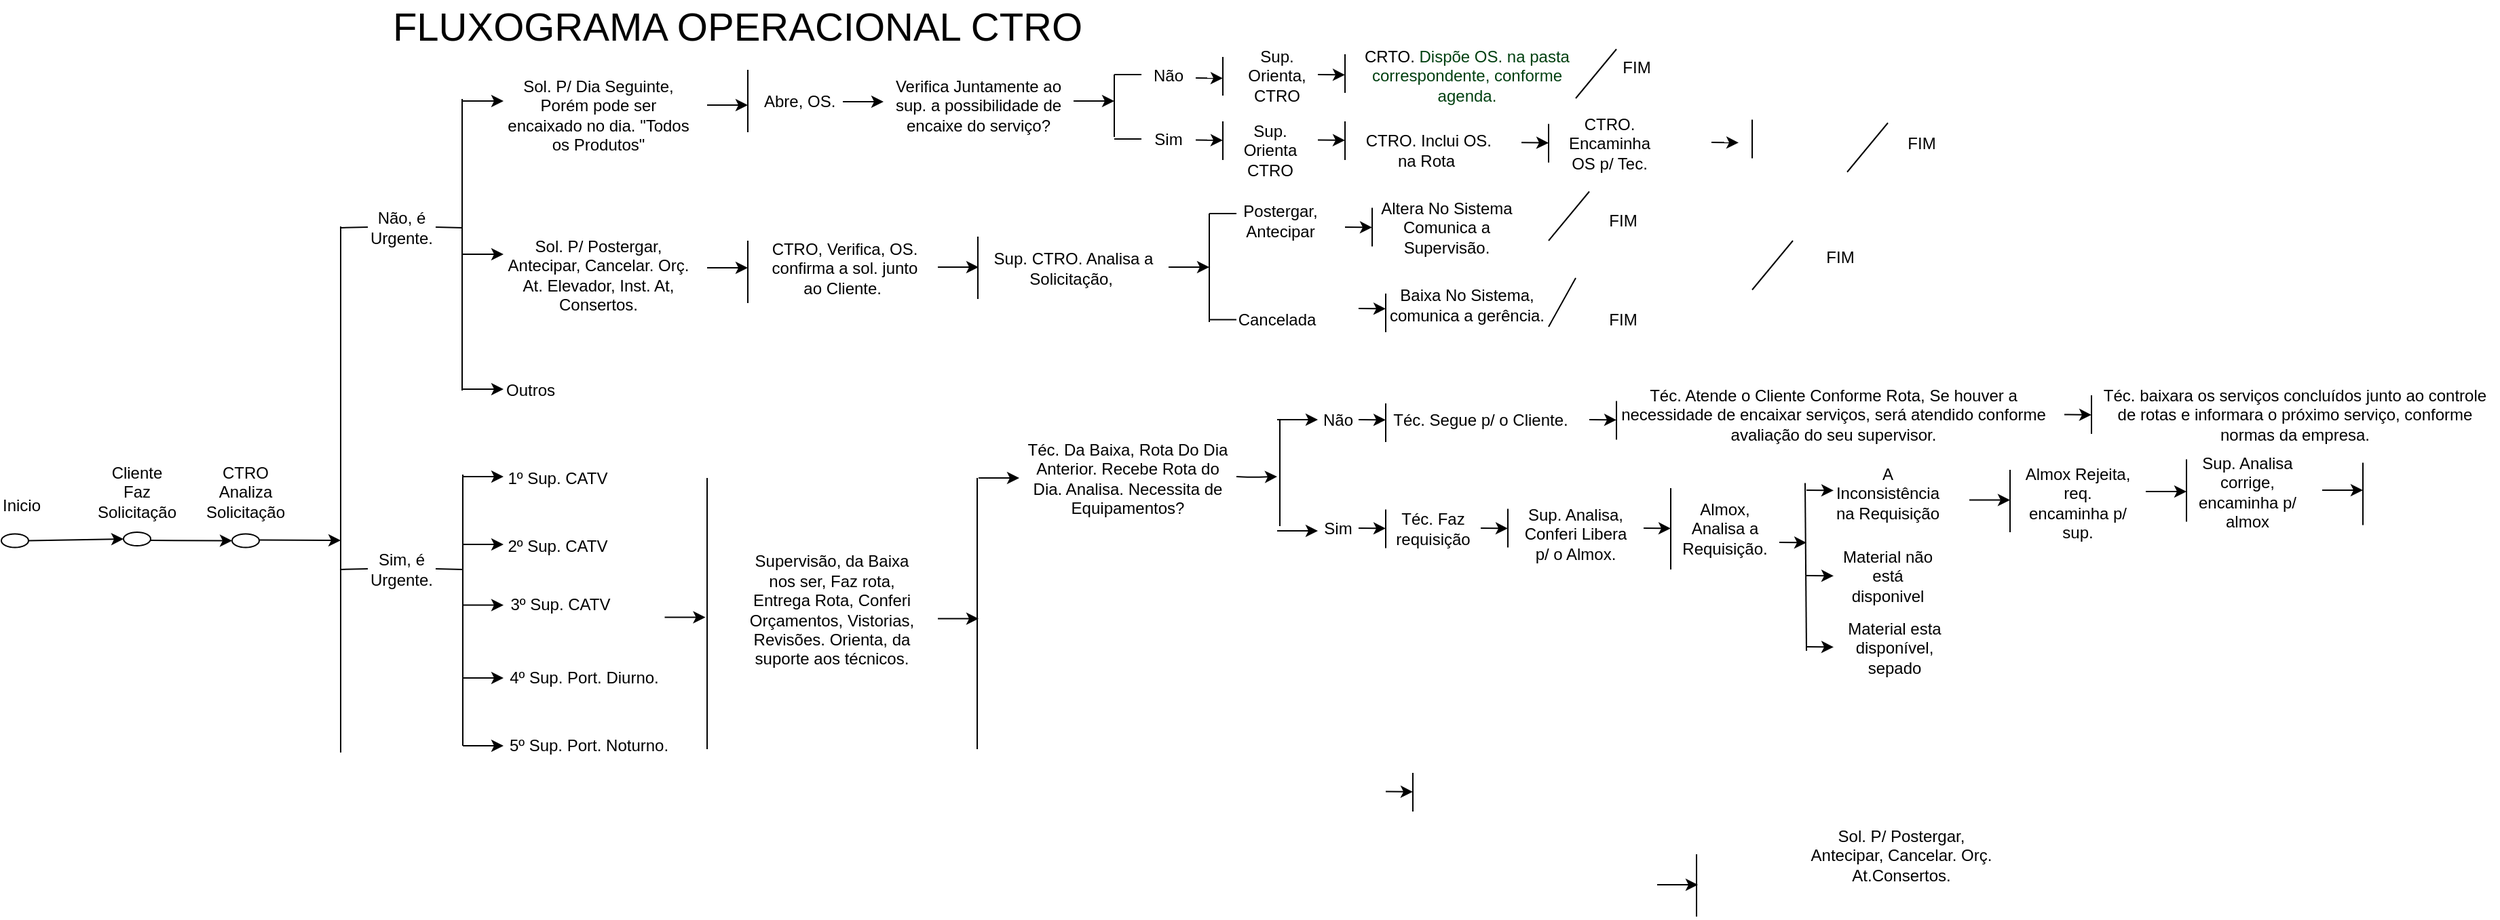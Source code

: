 <mxfile type="github" version="13.0.6" pages="4">
  <diagram id="42789a77-a242-8287-6e28-9cd8cfd52e62" name="Page-1">
    <mxGraphModel grid="1" shadow="0" background="#ffffff" dx="1195" dy="621" gridSize="10" guides="1" tooltips="1" connect="1" arrows="1" fold="1" page="1" pageScale="1" pageWidth="3300" pageHeight="2339" math="0">
      <root>
        <mxCell id="0" />
        <mxCell id="1" parent="0" />
        <mxCell id="uc1aDl2WZFb7yHckePc8-2" value="" parent="1" style="endArrow=none;html=1;" edge="1">
          <mxGeometry as="geometry" height="50" width="50" relative="1">
            <mxPoint as="sourcePoint" x="270" y="575" />
            <mxPoint as="targetPoint" x="270" y="187" />
          </mxGeometry>
        </mxCell>
        <mxCell id="uc1aDl2WZFb7yHckePc8-4" value="Inicio" parent="1" style="text;html=1;strokeColor=none;fillColor=none;align=center;verticalAlign=middle;whiteSpace=wrap;rounded=0;" vertex="1">
          <mxGeometry as="geometry" height="20" width="30" x="20" y="382.5" />
        </mxCell>
        <mxCell id="uc1aDl2WZFb7yHckePc8-9" value="" parent="1" style="ellipse;whiteSpace=wrap;html=1;" vertex="1">
          <mxGeometry as="geometry" height="10" width="20" x="20" y="413.75" />
        </mxCell>
        <mxCell id="uc1aDl2WZFb7yHckePc8-10" value="" parent="1" style="endArrow=classic;html=1;entryX=0;entryY=0.5;entryDx=0;entryDy=0;" edge="1" target="uc1aDl2WZFb7yHckePc8-11">
          <mxGeometry as="geometry" height="50" width="50" relative="1">
            <mxPoint as="sourcePoint" x="40" y="418.75" />
            <mxPoint as="targetPoint" x="90" y="418" />
          </mxGeometry>
        </mxCell>
        <mxCell id="uc1aDl2WZFb7yHckePc8-11" value="" parent="1" style="ellipse;whiteSpace=wrap;html=1;" vertex="1">
          <mxGeometry as="geometry" height="10" width="20" x="110" y="412.5" />
        </mxCell>
        <mxCell id="uc1aDl2WZFb7yHckePc8-12" value="" parent="1" style="endArrow=classic;html=1;entryX=0;entryY=0.5;entryDx=0;entryDy=0;" edge="1" target="uc1aDl2WZFb7yHckePc8-16">
          <mxGeometry as="geometry" height="50" width="50" relative="1">
            <mxPoint as="sourcePoint" x="130" y="418.5" />
            <mxPoint as="targetPoint" x="170" y="418.25" />
          </mxGeometry>
        </mxCell>
        <mxCell id="uc1aDl2WZFb7yHckePc8-16" value="" parent="1" style="ellipse;whiteSpace=wrap;html=1;" vertex="1">
          <mxGeometry as="geometry" height="10" width="20" x="190" y="413.75" />
        </mxCell>
        <mxCell id="uc1aDl2WZFb7yHckePc8-18" value="" parent="1" style="endArrow=none;html=1;" edge="1">
          <mxGeometry as="geometry" height="50" width="50" relative="1">
            <mxPoint as="sourcePoint" x="270" y="188" />
            <mxPoint as="targetPoint" x="290" y="187.5" />
          </mxGeometry>
        </mxCell>
        <mxCell id="uc1aDl2WZFb7yHckePc8-19" value="" parent="1" style="endArrow=none;html=1;" edge="1">
          <mxGeometry as="geometry" height="50" width="50" relative="1">
            <mxPoint as="sourcePoint" x="359.5" y="308" />
            <mxPoint as="targetPoint" x="359.5" y="93" />
          </mxGeometry>
        </mxCell>
        <mxCell id="uc1aDl2WZFb7yHckePc8-21" value="Sol. P/ Dia Seguinte, Porém pode ser encaixado no dia. &quot;Todos os Produtos&quot;" parent="1" style="text;html=1;strokeColor=none;fillColor=none;align=center;verticalAlign=middle;whiteSpace=wrap;rounded=0;" vertex="1">
          <mxGeometry as="geometry" height="40" width="140" x="390" y="85" />
        </mxCell>
        <mxCell id="uc1aDl2WZFb7yHckePc8-22" value="Sol. P/ Postergar, Antecipar, Cancelar. Orç. At. Elevador, Inst. At, Consertos." parent="1" style="text;html=1;strokeColor=none;fillColor=none;align=center;verticalAlign=middle;whiteSpace=wrap;rounded=0;" vertex="1">
          <mxGeometry as="geometry" height="70" width="140" x="390" y="187.5" />
        </mxCell>
        <mxCell id="uc1aDl2WZFb7yHckePc8-30" value="" parent="1" style="endArrow=classic;html=1;" edge="1">
          <mxGeometry as="geometry" height="50" width="50" relative="1">
            <mxPoint as="sourcePoint" x="360" y="94.5" />
            <mxPoint as="targetPoint" x="390" y="94.5" />
          </mxGeometry>
        </mxCell>
        <mxCell id="uc1aDl2WZFb7yHckePc8-31" value="" parent="1" style="endArrow=classic;html=1;" edge="1">
          <mxGeometry as="geometry" height="50" width="50" relative="1">
            <mxPoint as="sourcePoint" x="360" y="207.5" />
            <mxPoint as="targetPoint" x="390" y="207.5" />
          </mxGeometry>
        </mxCell>
        <mxCell id="v_m7TwtW3ROeePfh2HAw-1" value="" parent="1" style="endArrow=classic;html=1;" edge="1">
          <mxGeometry as="geometry" height="50" width="50" relative="1">
            <mxPoint as="sourcePoint" x="360" y="307" />
            <mxPoint as="targetPoint" x="390" y="307" />
          </mxGeometry>
        </mxCell>
        <mxCell id="v_m7TwtW3ROeePfh2HAw-2" value="Outros" parent="1" style="text;html=1;strokeColor=none;fillColor=none;align=center;verticalAlign=middle;whiteSpace=wrap;rounded=0;" vertex="1">
          <mxGeometry as="geometry" height="20" width="40" x="390" y="297.5" />
        </mxCell>
        <mxCell id="v_m7TwtW3ROeePfh2HAw-4" value="Cliente Faz Solicitação" parent="1" style="text;html=1;strokeColor=none;fillColor=none;align=center;verticalAlign=middle;whiteSpace=wrap;rounded=0;" vertex="1">
          <mxGeometry as="geometry" height="20" width="40" x="100" y="372.5" />
        </mxCell>
        <mxCell id="v_m7TwtW3ROeePfh2HAw-6" value="CTRO Analiza Solicitação" parent="1" style="text;html=1;strokeColor=none;fillColor=none;align=center;verticalAlign=middle;whiteSpace=wrap;rounded=0;" vertex="1">
          <mxGeometry as="geometry" height="20" width="40" x="180" y="372.5" />
        </mxCell>
        <mxCell id="9r6yQ5_XE6KU1Mb98sbQ-2" value="FLUXOGRAMA OPERACIONAL CTRO" parent="1" style="text;html=1;strokeColor=none;fillColor=none;align=center;verticalAlign=middle;whiteSpace=wrap;rounded=0;fontSize=29;" vertex="1">
          <mxGeometry as="geometry" height="40" width="545" x="290" y="20" />
        </mxCell>
        <mxCell id="9r6yQ5_XE6KU1Mb98sbQ-8" parent="1" style="edgeStyle=orthogonalEdgeStyle;rounded=0;orthogonalLoop=1;jettySize=auto;html=1;fontSize=29;" edge="1" source="9r6yQ5_XE6KU1Mb98sbQ-3">
          <mxGeometry as="geometry" relative="1">
            <mxPoint as="targetPoint" x="670" y="95" />
          </mxGeometry>
        </mxCell>
        <mxCell id="9r6yQ5_XE6KU1Mb98sbQ-3" value="Abre, OS.&amp;nbsp;" parent="1" style="text;html=1;strokeColor=none;fillColor=none;align=center;verticalAlign=middle;whiteSpace=wrap;rounded=0;" vertex="1">
          <mxGeometry as="geometry" height="20" width="60" x="580" y="85" />
        </mxCell>
        <mxCell id="9r6yQ5_XE6KU1Mb98sbQ-4" value="" parent="1" style="endArrow=classic;html=1;" edge="1">
          <mxGeometry as="geometry" height="50" width="50" relative="1">
            <mxPoint as="sourcePoint" x="540" y="97.5" />
            <mxPoint as="targetPoint" x="570" y="97.5" />
          </mxGeometry>
        </mxCell>
        <mxCell id="9r6yQ5_XE6KU1Mb98sbQ-5" value="" parent="1" style="endArrow=none;html=1;" edge="1">
          <mxGeometry as="geometry" height="50" width="50" relative="1">
            <mxPoint as="sourcePoint" x="570" y="117.5" />
            <mxPoint as="targetPoint" x="570" y="71.5" />
          </mxGeometry>
        </mxCell>
        <mxCell id="9r6yQ5_XE6KU1Mb98sbQ-10" value="Verifica Juntamente ao sup. a possibilidade de encaixe do serviço?" parent="1" style="text;html=1;strokeColor=none;fillColor=none;align=center;verticalAlign=middle;whiteSpace=wrap;rounded=0;" vertex="1">
          <mxGeometry as="geometry" height="45" width="140" x="670" y="75" />
        </mxCell>
        <mxCell id="9r6yQ5_XE6KU1Mb98sbQ-14" value="" parent="1" style="endArrow=classic;html=1;" edge="1">
          <mxGeometry as="geometry" height="50" width="50" relative="1">
            <mxPoint as="sourcePoint" x="810" y="94.5" />
            <mxPoint as="targetPoint" x="840" y="94.5" />
          </mxGeometry>
        </mxCell>
        <mxCell id="9r6yQ5_XE6KU1Mb98sbQ-15" value="" parent="1" style="endArrow=none;html=1;" edge="1">
          <mxGeometry as="geometry" height="50" width="50" relative="1">
            <mxPoint as="sourcePoint" x="840" y="121" />
            <mxPoint as="targetPoint" x="840" y="75" />
          </mxGeometry>
        </mxCell>
        <mxCell id="9r6yQ5_XE6KU1Mb98sbQ-16" value="" parent="1" style="endArrow=none;html=1;fontSize=29;" edge="1">
          <mxGeometry as="geometry" height="50" width="50" relative="1">
            <mxPoint as="sourcePoint" x="840" y="75" />
            <mxPoint as="targetPoint" x="860" y="75" />
          </mxGeometry>
        </mxCell>
        <mxCell id="9r6yQ5_XE6KU1Mb98sbQ-17" value="" parent="1" style="endArrow=none;html=1;fontSize=29;" edge="1">
          <mxGeometry as="geometry" height="50" width="50" relative="1">
            <mxPoint as="sourcePoint" x="840" y="122.5" />
            <mxPoint as="targetPoint" x="860" y="122.5" />
          </mxGeometry>
        </mxCell>
        <mxCell id="9r6yQ5_XE6KU1Mb98sbQ-18" value="Sim" parent="1" style="text;html=1;strokeColor=none;fillColor=none;align=center;verticalAlign=middle;whiteSpace=wrap;rounded=0;" vertex="1">
          <mxGeometry as="geometry" height="17.5" width="40" x="860" y="113.75" />
        </mxCell>
        <mxCell id="9r6yQ5_XE6KU1Mb98sbQ-19" value="Não" parent="1" style="text;html=1;strokeColor=none;fillColor=none;align=center;verticalAlign=middle;whiteSpace=wrap;rounded=0;" vertex="1">
          <mxGeometry as="geometry" height="17.5" width="40" x="860" y="67.5" />
        </mxCell>
        <mxCell id="9r6yQ5_XE6KU1Mb98sbQ-24" value="" parent="1" style="endArrow=classic;html=1;" edge="1">
          <mxGeometry as="geometry" height="50" width="50" relative="1">
            <mxPoint as="sourcePoint" x="900" y="77.5" />
            <mxPoint as="targetPoint" x="920" y="77.75" />
          </mxGeometry>
        </mxCell>
        <mxCell id="9r6yQ5_XE6KU1Mb98sbQ-25" value="" parent="1" style="endArrow=none;html=1;" edge="1">
          <mxGeometry as="geometry" height="50" width="50" relative="1">
            <mxPoint as="sourcePoint" x="920" y="90.5" />
            <mxPoint as="targetPoint" x="920" y="62" />
          </mxGeometry>
        </mxCell>
        <mxCell id="9r6yQ5_XE6KU1Mb98sbQ-30" value="" parent="1" style="endArrow=classic;html=1;" edge="1">
          <mxGeometry as="geometry" height="50" width="50" relative="1">
            <mxPoint as="sourcePoint" x="900" y="123.25" />
            <mxPoint as="targetPoint" x="920" y="123.5" />
          </mxGeometry>
        </mxCell>
        <mxCell id="9r6yQ5_XE6KU1Mb98sbQ-31" value="" parent="1" style="endArrow=none;html=1;" edge="1">
          <mxGeometry as="geometry" height="50" width="50" relative="1">
            <mxPoint as="sourcePoint" x="920" y="138" />
            <mxPoint as="targetPoint" x="920" y="109.5" />
          </mxGeometry>
        </mxCell>
        <mxCell id="9r6yQ5_XE6KU1Mb98sbQ-33" value="Sup. Orienta CTRO" parent="1" style="text;html=1;strokeColor=none;fillColor=none;align=center;verticalAlign=middle;whiteSpace=wrap;rounded=0;" vertex="1">
          <mxGeometry as="geometry" height="31.25" width="50" x="930" y="115" />
        </mxCell>
        <mxCell id="9r6yQ5_XE6KU1Mb98sbQ-34" value="Sup. Orienta, CTRO" parent="1" style="text;html=1;strokeColor=none;fillColor=none;align=center;verticalAlign=middle;whiteSpace=wrap;rounded=0;" vertex="1">
          <mxGeometry as="geometry" height="32.5" width="60" x="930" y="60" />
        </mxCell>
        <mxCell id="9r6yQ5_XE6KU1Mb98sbQ-35" value="CTRO. Encaminha OS p/ Tec." parent="1" style="text;html=1;strokeColor=none;fillColor=none;align=center;verticalAlign=middle;whiteSpace=wrap;rounded=0;" vertex="1">
          <mxGeometry as="geometry" height="40" width="70" x="1170" y="106.25" />
        </mxCell>
        <mxCell id="9r6yQ5_XE6KU1Mb98sbQ-36" value="&amp;nbsp;CTRO. Inclui OS. na Rota" parent="1" style="text;html=1;strokeColor=none;fillColor=none;align=center;verticalAlign=middle;whiteSpace=wrap;rounded=0;" vertex="1">
          <mxGeometry as="geometry" height="40" width="100" x="1020" y="110.63" />
        </mxCell>
        <mxCell id="9r6yQ5_XE6KU1Mb98sbQ-37" value="" parent="1" style="endArrow=classic;html=1;" edge="1">
          <mxGeometry as="geometry" height="50" width="50" relative="1">
            <mxPoint as="sourcePoint" x="990" y="123.25" />
            <mxPoint as="targetPoint" x="1010" y="123.5" />
          </mxGeometry>
        </mxCell>
        <mxCell id="9r6yQ5_XE6KU1Mb98sbQ-38" value="" parent="1" style="endArrow=none;html=1;" edge="1">
          <mxGeometry as="geometry" height="50" width="50" relative="1">
            <mxPoint as="sourcePoint" x="1010" y="138" />
            <mxPoint as="targetPoint" x="1010" y="109.5" />
          </mxGeometry>
        </mxCell>
        <mxCell id="9r6yQ5_XE6KU1Mb98sbQ-42" value="" parent="1" style="endArrow=classic;html=1;" edge="1">
          <mxGeometry as="geometry" height="50" width="50" relative="1">
            <mxPoint as="sourcePoint" x="990" y="75" />
            <mxPoint as="targetPoint" x="1010" y="75.25" />
          </mxGeometry>
        </mxCell>
        <mxCell id="9r6yQ5_XE6KU1Mb98sbQ-43" value="" parent="1" style="endArrow=none;html=1;" edge="1">
          <mxGeometry as="geometry" height="50" width="50" relative="1">
            <mxPoint as="sourcePoint" x="1010" y="88.5" />
            <mxPoint as="targetPoint" x="1010" y="60" />
          </mxGeometry>
        </mxCell>
        <mxCell id="9r6yQ5_XE6KU1Mb98sbQ-44" value="" parent="1" style="endArrow=classic;html=1;" edge="1">
          <mxGeometry as="geometry" height="50" width="50" relative="1">
            <mxPoint as="sourcePoint" x="1140" y="125.13" />
            <mxPoint as="targetPoint" x="1160" y="125.38" />
          </mxGeometry>
        </mxCell>
        <mxCell id="9r6yQ5_XE6KU1Mb98sbQ-45" value="" parent="1" style="endArrow=none;html=1;" edge="1">
          <mxGeometry as="geometry" height="50" width="50" relative="1">
            <mxPoint as="sourcePoint" x="1160" y="139.88" />
            <mxPoint as="targetPoint" x="1160" y="111.38" />
          </mxGeometry>
        </mxCell>
        <mxCell id="XWmnxbT3tjLZ1vYqQ-oa-1" value="" parent="1" style="endArrow=classic;html=1;" edge="1">
          <mxGeometry as="geometry" height="50" width="50" relative="1">
            <mxPoint as="sourcePoint" x="1280" y="125" />
            <mxPoint as="targetPoint" x="1300" y="125.25" />
          </mxGeometry>
        </mxCell>
        <mxCell id="XWmnxbT3tjLZ1vYqQ-oa-2" value="" parent="1" style="endArrow=none;html=1;" edge="1">
          <mxGeometry as="geometry" height="50" width="50" relative="1">
            <mxPoint as="sourcePoint" x="1310" y="136.75" />
            <mxPoint as="targetPoint" x="1310" y="108.25" />
          </mxGeometry>
        </mxCell>
        <mxCell id="XWmnxbT3tjLZ1vYqQ-oa-4" value="CRTO.&lt;font color=&quot;#004010&quot;&gt; Dispõe OS. na pasta correspondente, conforme agenda.&lt;/font&gt;" parent="1" style="text;html=1;strokeColor=none;fillColor=none;align=center;verticalAlign=middle;whiteSpace=wrap;rounded=0;" vertex="1">
          <mxGeometry as="geometry" height="53.75" width="180" x="1010" y="49.38" />
        </mxCell>
        <mxCell id="XWmnxbT3tjLZ1vYqQ-oa-10" value="" parent="1" style="endArrow=none;html=1;" edge="1">
          <mxGeometry as="geometry" height="50" width="50" relative="1">
            <mxPoint as="sourcePoint" x="1380" y="146.88" />
            <mxPoint as="targetPoint" x="1410" y="110.63" />
          </mxGeometry>
        </mxCell>
        <mxCell id="XWmnxbT3tjLZ1vYqQ-oa-11" value="FIM" parent="1" style="text;html=1;strokeColor=none;fillColor=none;align=center;verticalAlign=middle;whiteSpace=wrap;rounded=0;" vertex="1">
          <mxGeometry as="geometry" height="30" width="50" x="1410" y="110.63" />
        </mxCell>
        <mxCell id="XWmnxbT3tjLZ1vYqQ-oa-12" value="" parent="1" style="endArrow=none;html=1;" edge="1">
          <mxGeometry as="geometry" height="50" width="50" relative="1">
            <mxPoint as="sourcePoint" x="1310" y="233.75" />
            <mxPoint as="targetPoint" x="1340" y="197.5" />
          </mxGeometry>
        </mxCell>
        <mxCell id="XWmnxbT3tjLZ1vYqQ-oa-14" value="FIM" parent="1" style="text;html=1;strokeColor=none;fillColor=none;align=center;verticalAlign=middle;whiteSpace=wrap;rounded=0;" vertex="1">
          <mxGeometry as="geometry" height="30" width="50" x="1350" y="195" />
        </mxCell>
        <mxCell id="cPj9RKFQusdOc-EY2o44-1" value="" parent="1" style="endArrow=none;html=1;" edge="1">
          <mxGeometry as="geometry" height="50" width="50" relative="1">
            <mxPoint as="sourcePoint" x="1180" y="92.5" />
            <mxPoint as="targetPoint" x="1210" y="56.25" />
          </mxGeometry>
        </mxCell>
        <mxCell id="cPj9RKFQusdOc-EY2o44-2" value="FIM" parent="1" style="text;html=1;strokeColor=none;fillColor=none;align=center;verticalAlign=middle;whiteSpace=wrap;rounded=0;" vertex="1">
          <mxGeometry as="geometry" height="30" width="50" x="1200" y="55" />
        </mxCell>
        <mxCell id="7BaA20luYWvMfoN9ew5F-1" value="" parent="1" style="endArrow=classic;html=1;" edge="1">
          <mxGeometry as="geometry" height="50" width="50" relative="1">
            <mxPoint as="sourcePoint" x="710" y="217" />
            <mxPoint as="targetPoint" x="740" y="217" />
          </mxGeometry>
        </mxCell>
        <mxCell id="7BaA20luYWvMfoN9ew5F-2" value="" parent="1" style="endArrow=none;html=1;" edge="1">
          <mxGeometry as="geometry" height="50" width="50" relative="1">
            <mxPoint as="sourcePoint" x="739.5" y="240.5" />
            <mxPoint as="targetPoint" x="739.5" y="194.5" />
          </mxGeometry>
        </mxCell>
        <mxCell id="7bfzUtcLe6RFUD6rCWvY-1" value="Sup. CTRO. Analisa a Solicitação,&amp;nbsp;" parent="1" style="text;html=1;strokeColor=none;fillColor=none;align=center;verticalAlign=middle;whiteSpace=wrap;rounded=0;" vertex="1">
          <mxGeometry as="geometry" height="40" width="140" x="740" y="197.5" />
        </mxCell>
        <mxCell id="7bfzUtcLe6RFUD6rCWvY-2" value="CTRO, Verifica, OS. confirma a sol. junto ao Cliente.&amp;nbsp;" parent="1" style="text;html=1;strokeColor=none;fillColor=none;align=center;verticalAlign=middle;whiteSpace=wrap;rounded=0;" vertex="1">
          <mxGeometry as="geometry" height="60" width="122.5" x="580" y="187.5" />
        </mxCell>
        <mxCell id="7bfzUtcLe6RFUD6rCWvY-4" value="" parent="1" style="endArrow=classic;html=1;" edge="1">
          <mxGeometry as="geometry" height="50" width="50" relative="1">
            <mxPoint as="sourcePoint" x="540" y="217.5" />
            <mxPoint as="targetPoint" x="570" y="217.5" />
          </mxGeometry>
        </mxCell>
        <mxCell id="7bfzUtcLe6RFUD6rCWvY-5" value="" parent="1" style="endArrow=none;html=1;" edge="1">
          <mxGeometry as="geometry" height="50" width="50" relative="1">
            <mxPoint as="sourcePoint" x="570" y="243.5" />
            <mxPoint as="targetPoint" x="570" y="197.5" />
          </mxGeometry>
        </mxCell>
        <mxCell id="o2l1VY3LRS6g5cDFKKmf-8" value="" parent="1" style="endArrow=classic;html=1;" edge="1">
          <mxGeometry as="geometry" height="50" width="50" relative="1">
            <mxPoint as="sourcePoint" x="880" y="217" />
            <mxPoint as="targetPoint" x="910" y="217" />
          </mxGeometry>
        </mxCell>
        <mxCell id="o2l1VY3LRS6g5cDFKKmf-9" value="" parent="1" style="endArrow=none;html=1;" edge="1">
          <mxGeometry as="geometry" height="50" width="50" relative="1">
            <mxPoint as="sourcePoint" x="910" y="257.5" />
            <mxPoint as="targetPoint" x="910" y="177.5" />
          </mxGeometry>
        </mxCell>
        <mxCell id="o2l1VY3LRS6g5cDFKKmf-11" value="" parent="1" style="endArrow=none;html=1;" edge="1">
          <mxGeometry as="geometry" height="50" width="50" relative="1">
            <mxPoint as="sourcePoint" x="1269" y="696" />
            <mxPoint as="targetPoint" x="1269" y="650" />
          </mxGeometry>
        </mxCell>
        <mxCell id="o2l1VY3LRS6g5cDFKKmf-12" value="Postergar, Antecipar" parent="1" style="text;html=1;strokeColor=none;fillColor=none;align=center;verticalAlign=middle;whiteSpace=wrap;rounded=0;" vertex="1">
          <mxGeometry as="geometry" height="40" width="65" x="930" y="162.5" />
        </mxCell>
        <mxCell id="o2l1VY3LRS6g5cDFKKmf-13" value="Cancelada" parent="1" style="text;html=1;strokeColor=none;fillColor=none;align=center;verticalAlign=middle;whiteSpace=wrap;rounded=0;" vertex="1">
          <mxGeometry as="geometry" height="27.5" width="60" x="930" y="242.5" />
        </mxCell>
        <mxCell id="o2l1VY3LRS6g5cDFKKmf-19" value="" parent="1" style="endArrow=none;html=1;fontSize=29;" edge="1">
          <mxGeometry as="geometry" height="50" width="50" relative="1">
            <mxPoint as="sourcePoint" x="910" y="255.75" />
            <mxPoint as="targetPoint" x="930" y="255.75" />
          </mxGeometry>
        </mxCell>
        <mxCell id="o2l1VY3LRS6g5cDFKKmf-20" value="" parent="1" style="endArrow=none;html=1;fontSize=29;" edge="1">
          <mxGeometry as="geometry" height="50" width="50" relative="1">
            <mxPoint as="sourcePoint" x="910" y="177.5" />
            <mxPoint as="targetPoint" x="930" y="177.5" />
          </mxGeometry>
        </mxCell>
        <mxCell id="o2l1VY3LRS6g5cDFKKmf-21" value="" parent="1" style="endArrow=classic;html=1;" edge="1">
          <mxGeometry as="geometry" height="50" width="50" relative="1">
            <mxPoint as="sourcePoint" x="1020" y="247.5" />
            <mxPoint as="targetPoint" x="1040" y="247.75" />
          </mxGeometry>
        </mxCell>
        <mxCell id="o2l1VY3LRS6g5cDFKKmf-22" value="" parent="1" style="endArrow=none;html=1;" edge="1">
          <mxGeometry as="geometry" height="50" width="50" relative="1">
            <mxPoint as="sourcePoint" x="1040" y="265" />
            <mxPoint as="targetPoint" x="1040" y="236.5" />
          </mxGeometry>
        </mxCell>
        <mxCell id="o2l1VY3LRS6g5cDFKKmf-23" value="Baixa No Sistema, comunica a gerência." parent="1" style="text;html=1;strokeColor=none;fillColor=none;align=center;verticalAlign=middle;whiteSpace=wrap;rounded=0;" vertex="1">
          <mxGeometry as="geometry" height="40" width="120" x="1040" y="225" />
        </mxCell>
        <mxCell id="o2l1VY3LRS6g5cDFKKmf-24" value="" parent="1" style="endArrow=classic;html=1;" edge="1">
          <mxGeometry as="geometry" height="50" width="50" relative="1">
            <mxPoint as="sourcePoint" x="1010" y="187.5" />
            <mxPoint as="targetPoint" x="1030" y="187.75" />
          </mxGeometry>
        </mxCell>
        <mxCell id="o2l1VY3LRS6g5cDFKKmf-25" value="" parent="1" style="endArrow=none;html=1;" edge="1">
          <mxGeometry as="geometry" height="50" width="50" relative="1">
            <mxPoint as="sourcePoint" x="1030" y="201.75" />
            <mxPoint as="targetPoint" x="1030" y="173.25" />
          </mxGeometry>
        </mxCell>
        <mxCell id="o2l1VY3LRS6g5cDFKKmf-27" value="Altera No Sistema Comunica a Supervisão." parent="1" style="text;html=1;strokeColor=none;fillColor=none;align=center;verticalAlign=middle;whiteSpace=wrap;rounded=0;" vertex="1">
          <mxGeometry as="geometry" height="40" width="110" x="1030" y="167.5" />
        </mxCell>
        <mxCell id="o2l1VY3LRS6g5cDFKKmf-28" value="" parent="1" style="endArrow=none;html=1;" edge="1">
          <mxGeometry as="geometry" height="50" width="50" relative="1">
            <mxPoint as="sourcePoint" x="1160" y="261" />
            <mxPoint as="targetPoint" x="1180" y="225" />
          </mxGeometry>
        </mxCell>
        <mxCell id="o2l1VY3LRS6g5cDFKKmf-29" value="" parent="1" style="endArrow=none;html=1;" edge="1">
          <mxGeometry as="geometry" height="50" width="50" relative="1">
            <mxPoint as="sourcePoint" x="1160" y="197.5" />
            <mxPoint as="targetPoint" x="1190" y="161.25" />
          </mxGeometry>
        </mxCell>
        <mxCell id="o2l1VY3LRS6g5cDFKKmf-30" value="FIM" parent="1" style="text;html=1;strokeColor=none;fillColor=none;align=center;verticalAlign=middle;whiteSpace=wrap;rounded=0;" vertex="1">
          <mxGeometry as="geometry" height="30" width="50" x="1190" y="167.5" />
        </mxCell>
        <mxCell id="o2l1VY3LRS6g5cDFKKmf-31" value="FIM" parent="1" style="text;html=1;strokeColor=none;fillColor=none;align=center;verticalAlign=middle;whiteSpace=wrap;rounded=0;" vertex="1">
          <mxGeometry as="geometry" height="30" width="50" x="1190" y="241.25" />
        </mxCell>
        <mxCell id="o2l1VY3LRS6g5cDFKKmf-32" value="Sol. P/ Postergar, Antecipar, Cancelar. Orç. At.Consertos." parent="1" style="text;html=1;strokeColor=none;fillColor=none;align=center;verticalAlign=middle;whiteSpace=wrap;rounded=0;" vertex="1">
          <mxGeometry as="geometry" height="42.5" width="140" x="1350" y="630" />
        </mxCell>
        <mxCell id="CP50LfMuFyxSBHZw2Znx-5" value="" parent="1" style="endArrow=none;html=1;" edge="1">
          <mxGeometry as="geometry" height="50" width="50" relative="1">
            <mxPoint as="sourcePoint" x="340" y="187.5" />
            <mxPoint as="targetPoint" x="360" y="188" />
          </mxGeometry>
        </mxCell>
        <mxCell id="CP50LfMuFyxSBHZw2Znx-6" value="Não, é Urgente." parent="1" style="text;html=1;strokeColor=none;fillColor=none;align=center;verticalAlign=middle;whiteSpace=wrap;rounded=0;" vertex="1">
          <mxGeometry as="geometry" height="30" width="60" x="285" y="172.5" />
        </mxCell>
        <mxCell id="CP50LfMuFyxSBHZw2Znx-7" value="Sim, é Urgente." parent="1" style="text;html=1;strokeColor=none;fillColor=none;align=center;verticalAlign=middle;whiteSpace=wrap;rounded=0;" vertex="1">
          <mxGeometry as="geometry" height="32.5" width="50" x="290" y="423.75" />
        </mxCell>
        <mxCell id="CP50LfMuFyxSBHZw2Znx-20" value="" parent="1" style="endArrow=classic;html=1;entryX=0;entryY=0.5;entryDx=0;entryDy=0;" edge="1">
          <mxGeometry as="geometry" height="50" width="50" relative="1">
            <mxPoint as="sourcePoint" x="210" y="418.25" />
            <mxPoint as="targetPoint" x="270" y="418.5" />
          </mxGeometry>
        </mxCell>
        <mxCell id="CP50LfMuFyxSBHZw2Znx-22" value="" parent="1" style="endArrow=none;html=1;" edge="1">
          <mxGeometry as="geometry" height="50" width="50" relative="1">
            <mxPoint as="sourcePoint" x="270" y="440" />
            <mxPoint as="targetPoint" x="290" y="439.5" />
          </mxGeometry>
        </mxCell>
        <mxCell id="CP50LfMuFyxSBHZw2Znx-23" value="" parent="1" style="endArrow=none;html=1;" edge="1">
          <mxGeometry as="geometry" height="50" width="50" relative="1">
            <mxPoint as="sourcePoint" x="340" y="439.5" />
            <mxPoint as="targetPoint" x="360" y="440" />
          </mxGeometry>
        </mxCell>
        <mxCell id="CP50LfMuFyxSBHZw2Znx-25" value="" parent="1" style="endArrow=none;html=1;" edge="1">
          <mxGeometry as="geometry" height="50" width="50" relative="1">
            <mxPoint as="sourcePoint" x="360" y="570" />
            <mxPoint as="targetPoint" x="360" y="370" />
          </mxGeometry>
        </mxCell>
        <mxCell id="CP50LfMuFyxSBHZw2Znx-26" value="" parent="1" style="endArrow=classic;html=1;" edge="1">
          <mxGeometry as="geometry" height="50" width="50" relative="1">
            <mxPoint as="sourcePoint" x="360" y="371.5" />
            <mxPoint as="targetPoint" x="390" y="371.5" />
          </mxGeometry>
        </mxCell>
        <mxCell id="CP50LfMuFyxSBHZw2Znx-27" value="2º Sup. CATV" parent="1" style="text;html=1;strokeColor=none;fillColor=none;align=center;verticalAlign=middle;whiteSpace=wrap;rounded=0;" vertex="1">
          <mxGeometry as="geometry" height="20" width="80" x="390" y="412.5" />
        </mxCell>
        <mxCell id="CP50LfMuFyxSBHZw2Znx-28" value="3º Sup. CATV" parent="1" style="text;html=1;strokeColor=none;fillColor=none;align=center;verticalAlign=middle;whiteSpace=wrap;rounded=0;" vertex="1">
          <mxGeometry as="geometry" height="20" width="77.5" x="392.5" y="456.25" />
        </mxCell>
        <mxCell id="CP50LfMuFyxSBHZw2Znx-33" value="5º Sup. Port. Noturno." parent="1" style="text;html=1;strokeColor=none;fillColor=none;align=center;verticalAlign=middle;whiteSpace=wrap;rounded=0;" vertex="1">
          <mxGeometry as="geometry" height="20" width="126.25" x="390" y="560" />
        </mxCell>
        <mxCell id="CP50LfMuFyxSBHZw2Znx-30" value="4º Sup. Port. Diurno." parent="1" style="text;html=1;strokeColor=none;fillColor=none;align=center;verticalAlign=middle;whiteSpace=wrap;rounded=0;" vertex="1">
          <mxGeometry as="geometry" height="20" width="118.75" x="390" y="510" />
        </mxCell>
        <mxCell id="CP50LfMuFyxSBHZw2Znx-32" value="1º Sup. CATV" parent="1" style="text;html=1;strokeColor=none;fillColor=none;align=center;verticalAlign=middle;whiteSpace=wrap;rounded=0;" vertex="1">
          <mxGeometry as="geometry" height="20" width="80" x="390" y="362.5" />
        </mxCell>
        <mxCell id="CP50LfMuFyxSBHZw2Znx-35" value="" parent="1" style="endArrow=classic;html=1;" edge="1">
          <mxGeometry as="geometry" height="50" width="50" relative="1">
            <mxPoint as="sourcePoint" x="360" y="421.5" />
            <mxPoint as="targetPoint" x="390" y="421.5" />
          </mxGeometry>
        </mxCell>
        <mxCell id="CP50LfMuFyxSBHZw2Znx-36" value="" parent="1" style="endArrow=classic;html=1;" edge="1">
          <mxGeometry as="geometry" height="50" width="50" relative="1">
            <mxPoint as="sourcePoint" x="360" y="466.25" />
            <mxPoint as="targetPoint" x="390" y="466.25" />
          </mxGeometry>
        </mxCell>
        <mxCell id="CP50LfMuFyxSBHZw2Znx-37" value="" parent="1" style="endArrow=classic;html=1;" edge="1">
          <mxGeometry as="geometry" height="50" width="50" relative="1">
            <mxPoint as="sourcePoint" x="360" y="520" />
            <mxPoint as="targetPoint" x="390" y="520" />
          </mxGeometry>
        </mxCell>
        <mxCell id="CP50LfMuFyxSBHZw2Znx-38" value="" parent="1" style="endArrow=classic;html=1;" edge="1">
          <mxGeometry as="geometry" height="50" width="50" relative="1">
            <mxPoint as="sourcePoint" x="360" y="570" />
            <mxPoint as="targetPoint" x="390" y="570" />
          </mxGeometry>
        </mxCell>
        <mxCell id="CP50LfMuFyxSBHZw2Znx-39" value="" parent="1" style="endArrow=none;html=1;" edge="1">
          <mxGeometry as="geometry" height="50" width="50" relative="1">
            <mxPoint as="sourcePoint" x="540" y="572.5" />
            <mxPoint as="targetPoint" x="540" y="372.5" />
          </mxGeometry>
        </mxCell>
        <mxCell id="CP50LfMuFyxSBHZw2Znx-41" value="" parent="1" style="endArrow=classic;html=1;" edge="1">
          <mxGeometry as="geometry" height="50" width="50" relative="1">
            <mxPoint as="sourcePoint" x="508.75" y="475.25" />
            <mxPoint as="targetPoint" x="538.75" y="475.25" />
          </mxGeometry>
        </mxCell>
        <mxCell id="CP50LfMuFyxSBHZw2Znx-42" value="Supervisão, da Baixa nos ser, Faz rota, Entrega Rota, Conferi Orçamentos, Vistorias, Revisões. Orienta, da suporte aos técnicos." parent="1" style="text;html=1;strokeColor=none;fillColor=none;align=center;verticalAlign=middle;whiteSpace=wrap;rounded=0;" vertex="1">
          <mxGeometry as="geometry" height="100" width="137.5" x="562.5" y="420" />
        </mxCell>
        <mxCell id="CP50LfMuFyxSBHZw2Znx-43" value="" parent="1" style="endArrow=none;html=1;" edge="1">
          <mxGeometry as="geometry" height="50" width="50" relative="1">
            <mxPoint as="sourcePoint" x="739" y="572.5" />
            <mxPoint as="targetPoint" x="739" y="372.5" />
          </mxGeometry>
        </mxCell>
        <mxCell id="CP50LfMuFyxSBHZw2Znx-44" value="" parent="1" style="endArrow=classic;html=1;" edge="1">
          <mxGeometry as="geometry" height="50" width="50" relative="1">
            <mxPoint as="sourcePoint" x="740" y="372.5" />
            <mxPoint as="targetPoint" x="770" y="372.5" />
          </mxGeometry>
        </mxCell>
        <mxCell id="CP50LfMuFyxSBHZw2Znx-45" value="Téc. Da Baixa, Rota Do Dia Anterior. Recebe Rota do Dia. Analisa. Necessita de Equipamentos?" parent="1" style="text;html=1;strokeColor=none;fillColor=none;align=center;verticalAlign=middle;whiteSpace=wrap;rounded=0;" vertex="1">
          <mxGeometry as="geometry" height="65" width="160" x="770" y="340" />
        </mxCell>
        <mxCell id="CP50LfMuFyxSBHZw2Znx-46" value="" parent="1" style="endArrow=classic;html=1;" edge="1">
          <mxGeometry as="geometry" height="50" width="50" relative="1">
            <mxPoint as="sourcePoint" x="1240" y="672.5" />
            <mxPoint as="targetPoint" x="1270" y="672.5" />
          </mxGeometry>
        </mxCell>
        <mxCell id="CP50LfMuFyxSBHZw2Znx-47" value="" parent="1" style="endArrow=none;html=1;" edge="1">
          <mxGeometry as="geometry" height="50" width="50" relative="1">
            <mxPoint as="sourcePoint" x="962" y="408" />
            <mxPoint as="targetPoint" x="962" y="330" />
            <Array as="points">
              <mxPoint x="962" y="377.5" />
            </Array>
          </mxGeometry>
        </mxCell>
        <mxCell id="CP50LfMuFyxSBHZw2Znx-49" value="" parent="1" style="endArrow=classic;html=1;" edge="1">
          <mxGeometry as="geometry" height="50" width="50" relative="1">
            <mxPoint as="sourcePoint" x="930" y="371.5" />
            <mxPoint as="targetPoint" x="960" y="371.5" />
            <Array as="points">
              <mxPoint x="940" y="372" />
            </Array>
          </mxGeometry>
        </mxCell>
        <mxCell id="CP50LfMuFyxSBHZw2Znx-50" value="" parent="1" style="endArrow=classic;html=1;" edge="1">
          <mxGeometry as="geometry" height="50" width="50" relative="1">
            <mxPoint as="sourcePoint" x="710" y="476.25" />
            <mxPoint as="targetPoint" x="740" y="476.25" />
          </mxGeometry>
        </mxCell>
        <mxCell id="CP50LfMuFyxSBHZw2Znx-52" value="" parent="1" style="endArrow=classic;html=1;" edge="1">
          <mxGeometry as="geometry" height="50" width="50" relative="1">
            <mxPoint as="sourcePoint" x="960" y="329.5" />
            <mxPoint as="targetPoint" x="990" y="329.5" />
          </mxGeometry>
        </mxCell>
        <mxCell id="CP50LfMuFyxSBHZw2Znx-53" value="Não" parent="1" style="text;html=1;strokeColor=none;fillColor=none;align=center;verticalAlign=middle;whiteSpace=wrap;rounded=0;" vertex="1">
          <mxGeometry as="geometry" height="20" width="30" x="990" y="320" />
        </mxCell>
        <mxCell id="CP50LfMuFyxSBHZw2Znx-55" value="Sim" parent="1" style="text;html=1;strokeColor=none;fillColor=none;align=center;verticalAlign=middle;whiteSpace=wrap;rounded=0;" vertex="1">
          <mxGeometry as="geometry" height="20" width="30" x="990" y="400" />
        </mxCell>
        <mxCell id="CP50LfMuFyxSBHZw2Znx-56" value="" parent="1" style="endArrow=classic;html=1;" edge="1">
          <mxGeometry as="geometry" height="50" width="50" relative="1">
            <mxPoint as="sourcePoint" x="960" y="411.5" />
            <mxPoint as="targetPoint" x="990" y="411.5" />
          </mxGeometry>
        </mxCell>
        <mxCell id="CP50LfMuFyxSBHZw2Znx-60" value="" parent="1" style="endArrow=classic;html=1;" edge="1">
          <mxGeometry as="geometry" height="50" width="50" relative="1">
            <mxPoint as="sourcePoint" x="1020" y="329.5" />
            <mxPoint as="targetPoint" x="1040" y="329.75" />
          </mxGeometry>
        </mxCell>
        <mxCell id="CP50LfMuFyxSBHZw2Znx-61" value="" parent="1" style="endArrow=none;html=1;" edge="1">
          <mxGeometry as="geometry" height="50" width="50" relative="1">
            <mxPoint as="sourcePoint" x="1040" y="346" />
            <mxPoint as="targetPoint" x="1040" y="317.5" />
          </mxGeometry>
        </mxCell>
        <mxCell id="CP50LfMuFyxSBHZw2Znx-62" value="" parent="1" style="endArrow=classic;html=1;" edge="1">
          <mxGeometry as="geometry" height="50" width="50" relative="1">
            <mxPoint as="sourcePoint" x="1020" y="409.5" />
            <mxPoint as="targetPoint" x="1040" y="409.75" />
          </mxGeometry>
        </mxCell>
        <mxCell id="CP50LfMuFyxSBHZw2Znx-63" value="" parent="1" style="endArrow=none;html=1;" edge="1">
          <mxGeometry as="geometry" height="50" width="50" relative="1">
            <mxPoint as="sourcePoint" x="1040" y="424.25" />
            <mxPoint as="targetPoint" x="1040" y="395.75" />
          </mxGeometry>
        </mxCell>
        <mxCell id="CP50LfMuFyxSBHZw2Znx-64" value="Téc. Segue p/ o Cliente." parent="1" style="text;html=1;strokeColor=none;fillColor=none;align=center;verticalAlign=middle;whiteSpace=wrap;rounded=0;" vertex="1">
          <mxGeometry as="geometry" height="20" width="140" x="1040" y="320" />
        </mxCell>
        <mxCell id="CP50LfMuFyxSBHZw2Znx-65" value="" parent="1" style="endArrow=classic;html=1;" edge="1">
          <mxGeometry as="geometry" height="50" width="50" relative="1">
            <mxPoint as="sourcePoint" x="1190" y="329.5" />
            <mxPoint as="targetPoint" x="1210" y="329.75" />
          </mxGeometry>
        </mxCell>
        <mxCell id="CP50LfMuFyxSBHZw2Znx-66" value="" parent="1" style="endArrow=none;html=1;" edge="1">
          <mxGeometry as="geometry" height="50" width="50" relative="1">
            <mxPoint as="sourcePoint" x="1210" y="344.25" />
            <mxPoint as="targetPoint" x="1210" y="315.75" />
          </mxGeometry>
        </mxCell>
        <mxCell id="CP50LfMuFyxSBHZw2Znx-67" value="Téc. Atende o Cliente Conforme Rota, Se houver a necessidade de encaixar serviços, será atendido conforme avaliação do seu supervisor." parent="1" style="text;html=1;strokeColor=none;fillColor=none;align=center;verticalAlign=middle;whiteSpace=wrap;rounded=0;" vertex="1">
          <mxGeometry as="geometry" height="57.5" width="320" x="1210" y="297.5" />
        </mxCell>
        <mxCell id="CP50LfMuFyxSBHZw2Znx-69" value="" parent="1" style="endArrow=classic;html=1;" edge="1">
          <mxGeometry as="geometry" height="50" width="50" relative="1">
            <mxPoint as="sourcePoint" x="1540" y="325.75" />
            <mxPoint as="targetPoint" x="1560" y="326" />
          </mxGeometry>
        </mxCell>
        <mxCell id="CP50LfMuFyxSBHZw2Znx-70" value="" parent="1" style="endArrow=none;html=1;" edge="1">
          <mxGeometry as="geometry" height="50" width="50" relative="1">
            <mxPoint as="sourcePoint" x="1560" y="340" />
            <mxPoint as="targetPoint" x="1560" y="311.5" />
          </mxGeometry>
        </mxCell>
        <mxCell id="CP50LfMuFyxSBHZw2Znx-71" value="Téc. baixara os serviços concluídos junto ao controle de rotas e informara o próximo serviço, conforme normas da empresa." parent="1" style="text;html=1;strokeColor=none;fillColor=none;align=center;verticalAlign=middle;whiteSpace=wrap;rounded=0;" vertex="1">
          <mxGeometry as="geometry" height="65" width="300" x="1560" y="293.75" />
        </mxCell>
        <mxCell id="CP50LfMuFyxSBHZw2Znx-72" value="Téc. Faz requisição" parent="1" style="text;html=1;strokeColor=none;fillColor=none;align=center;verticalAlign=middle;whiteSpace=wrap;rounded=0;" vertex="1">
          <mxGeometry as="geometry" height="20" width="50" x="1050" y="400" />
        </mxCell>
        <mxCell id="CP50LfMuFyxSBHZw2Znx-73" value="" parent="1" style="endArrow=classic;html=1;" edge="1">
          <mxGeometry as="geometry" height="50" width="50" relative="1">
            <mxPoint as="sourcePoint" x="1110" y="409.5" />
            <mxPoint as="targetPoint" x="1130" y="409.75" />
          </mxGeometry>
        </mxCell>
        <mxCell id="CP50LfMuFyxSBHZw2Znx-74" value="" parent="1" style="endArrow=none;html=1;" edge="1">
          <mxGeometry as="geometry" height="50" width="50" relative="1">
            <mxPoint as="sourcePoint" x="1130" y="423.75" />
            <mxPoint as="targetPoint" x="1130" y="395.25" />
          </mxGeometry>
        </mxCell>
        <mxCell id="CP50LfMuFyxSBHZw2Znx-75" value="" parent="1" style="endArrow=classic;html=1;" edge="1">
          <mxGeometry as="geometry" height="50" width="50" relative="1">
            <mxPoint as="sourcePoint" x="1040" y="603.75" />
            <mxPoint as="targetPoint" x="1060" y="604" />
          </mxGeometry>
        </mxCell>
        <mxCell id="CP50LfMuFyxSBHZw2Znx-76" value="" parent="1" style="endArrow=none;html=1;" edge="1">
          <mxGeometry as="geometry" height="50" width="50" relative="1">
            <mxPoint as="sourcePoint" x="1060" y="618.5" />
            <mxPoint as="targetPoint" x="1060" y="590" />
          </mxGeometry>
        </mxCell>
        <mxCell id="CP50LfMuFyxSBHZw2Znx-77" value="Sup. Analisa, Conferi Libera p/ o Almox." parent="1" style="text;html=1;strokeColor=none;fillColor=none;align=center;verticalAlign=middle;whiteSpace=wrap;rounded=0;" vertex="1">
          <mxGeometry as="geometry" height="42.5" width="80" x="1140" y="392.5" />
        </mxCell>
        <mxCell id="CP50LfMuFyxSBHZw2Znx-80" value="" parent="1" style="endArrow=classic;html=1;" edge="1">
          <mxGeometry as="geometry" height="50" width="50" relative="1">
            <mxPoint as="sourcePoint" x="1230" y="409.5" />
            <mxPoint as="targetPoint" x="1250" y="409.75" />
          </mxGeometry>
        </mxCell>
        <mxCell id="CP50LfMuFyxSBHZw2Znx-81" value="" parent="1" style="endArrow=none;html=1;" edge="1">
          <mxGeometry as="geometry" height="50" width="50" relative="1">
            <mxPoint as="sourcePoint" x="1250" y="440" />
            <mxPoint as="targetPoint" x="1250" y="380" />
          </mxGeometry>
        </mxCell>
        <mxCell id="CP50LfMuFyxSBHZw2Znx-82" value="Almox, Analisa a Requisição." parent="1" style="text;html=1;strokeColor=none;fillColor=none;align=center;verticalAlign=middle;whiteSpace=wrap;rounded=0;" vertex="1">
          <mxGeometry as="geometry" height="42.5" width="60" x="1260" y="388.75" />
        </mxCell>
        <mxCell id="I5sMSCQiwnwnEj7dxC86-1" value="" parent="1" style="endArrow=none;html=1;" edge="1">
          <mxGeometry as="geometry" height="50" width="50" relative="1">
            <mxPoint as="sourcePoint" x="1350" y="500" />
            <mxPoint as="targetPoint" x="1349" y="376.25" />
          </mxGeometry>
        </mxCell>
        <mxCell id="I5sMSCQiwnwnEj7dxC86-2" value="" parent="1" style="endArrow=classic;html=1;" edge="1">
          <mxGeometry as="geometry" height="50" width="50" relative="1">
            <mxPoint as="sourcePoint" x="1330" y="420" />
            <mxPoint as="targetPoint" x="1350" y="420.25" />
          </mxGeometry>
        </mxCell>
        <mxCell id="I5sMSCQiwnwnEj7dxC86-4" value="" parent="1" style="endArrow=classic;html=1;" edge="1">
          <mxGeometry as="geometry" height="50" width="50" relative="1">
            <mxPoint as="sourcePoint" x="1350" y="381.5" />
            <mxPoint as="targetPoint" x="1370" y="381.75" />
          </mxGeometry>
        </mxCell>
        <mxCell id="I5sMSCQiwnwnEj7dxC86-5" value="" parent="1" style="endArrow=classic;html=1;" edge="1">
          <mxGeometry as="geometry" height="50" width="50" relative="1">
            <mxPoint as="sourcePoint" x="1350" y="444.5" />
            <mxPoint as="targetPoint" x="1370" y="444.75" />
          </mxGeometry>
        </mxCell>
        <mxCell id="I5sMSCQiwnwnEj7dxC86-6" value="" parent="1" style="endArrow=classic;html=1;" edge="1">
          <mxGeometry as="geometry" height="50" width="50" relative="1">
            <mxPoint as="sourcePoint" x="1350" y="497" />
            <mxPoint as="targetPoint" x="1370" y="497.25" />
          </mxGeometry>
        </mxCell>
        <mxCell id="I5sMSCQiwnwnEj7dxC86-7" value="A Inconsistência na Requisição" parent="1" style="text;html=1;strokeColor=none;fillColor=none;align=center;verticalAlign=middle;whiteSpace=wrap;rounded=0;" vertex="1">
          <mxGeometry as="geometry" height="42.5" width="80" x="1370" y="362.5" />
        </mxCell>
        <mxCell id="I5sMSCQiwnwnEj7dxC86-8" value="Material não está disponivel" parent="1" style="text;html=1;strokeColor=none;fillColor=none;align=center;verticalAlign=middle;whiteSpace=wrap;rounded=0;" vertex="1">
          <mxGeometry as="geometry" height="42.5" width="80" x="1370" y="423.75" />
        </mxCell>
        <mxCell id="I5sMSCQiwnwnEj7dxC86-9" value="Material esta disponível, sepado" parent="1" style="text;html=1;strokeColor=none;fillColor=none;align=center;verticalAlign=middle;whiteSpace=wrap;rounded=0;" vertex="1">
          <mxGeometry as="geometry" height="42.5" width="90" x="1370" y="476.25" />
        </mxCell>
        <mxCell id="I5sMSCQiwnwnEj7dxC86-12" value="" parent="1" style="endArrow=none;html=1;" edge="1">
          <mxGeometry as="geometry" height="50" width="50" relative="1">
            <mxPoint as="sourcePoint" x="1500" y="412.5" />
            <mxPoint as="targetPoint" x="1500" y="366.5" />
          </mxGeometry>
        </mxCell>
        <mxCell id="I5sMSCQiwnwnEj7dxC86-13" value="" parent="1" style="endArrow=classic;html=1;" edge="1">
          <mxGeometry as="geometry" height="50" width="50" relative="1">
            <mxPoint as="sourcePoint" x="1470" y="388.75" />
            <mxPoint as="targetPoint" x="1500" y="388.75" />
          </mxGeometry>
        </mxCell>
        <mxCell id="I5sMSCQiwnwnEj7dxC86-15" value="Almox Rejeita, req. encaminha p/ sup." parent="1" style="text;html=1;strokeColor=none;fillColor=none;align=center;verticalAlign=middle;whiteSpace=wrap;rounded=0;" vertex="1">
          <mxGeometry as="geometry" height="42.5" width="80" x="1510" y="370" />
        </mxCell>
        <mxCell id="I5sMSCQiwnwnEj7dxC86-16" value="" parent="1" style="endArrow=none;html=1;" edge="1">
          <mxGeometry as="geometry" height="50" width="50" relative="1">
            <mxPoint as="sourcePoint" x="1630" y="404.75" />
            <mxPoint as="targetPoint" x="1630" y="358.75" />
          </mxGeometry>
        </mxCell>
        <mxCell id="I5sMSCQiwnwnEj7dxC86-17" value="" parent="1" style="endArrow=classic;html=1;" edge="1">
          <mxGeometry as="geometry" height="50" width="50" relative="1">
            <mxPoint as="sourcePoint" x="1600" y="382.5" />
            <mxPoint as="targetPoint" x="1630" y="382.5" />
          </mxGeometry>
        </mxCell>
        <mxCell id="I5sMSCQiwnwnEj7dxC86-18" value="Sup. Analisa corrige, encaminha p/ almox" parent="1" style="text;html=1;strokeColor=none;fillColor=none;align=center;verticalAlign=middle;whiteSpace=wrap;rounded=0;" vertex="1">
          <mxGeometry as="geometry" height="42.5" width="90" x="1630" y="361.25" />
        </mxCell>
        <mxCell id="I5sMSCQiwnwnEj7dxC86-19" value="" parent="1" style="endArrow=none;html=1;" edge="1">
          <mxGeometry as="geometry" height="50" width="50" relative="1">
            <mxPoint as="sourcePoint" x="1760" y="407.25" />
            <mxPoint as="targetPoint" x="1760" y="361.25" />
          </mxGeometry>
        </mxCell>
        <mxCell id="I5sMSCQiwnwnEj7dxC86-20" value="" parent="1" style="endArrow=classic;html=1;" edge="1">
          <mxGeometry as="geometry" height="50" width="50" relative="1">
            <mxPoint as="sourcePoint" x="1730" y="381.5" />
            <mxPoint as="targetPoint" x="1760" y="381.5" />
          </mxGeometry>
        </mxCell>
      </root>
    </mxGraphModel>
  </diagram>
  <diagram id="VowPSKLSwcdL8PGmFeqZ" name="Dep. Técinico">
    <mxGraphModel grid="1" shadow="0" dx="1195" dy="621" gridSize="10" guides="1" tooltips="1" connect="1" arrows="1" fold="1" page="1" pageScale="1" pageWidth="1169" pageHeight="827" math="0">
      <root>
        <mxCell id="izdePBgaHRLxN76MMXIb-0" />
        <mxCell id="izdePBgaHRLxN76MMXIb-1" parent="izdePBgaHRLxN76MMXIb-0" />
        <mxCell id="0TEE65AGIhRXkWMVHrGa-7" parent="izdePBgaHRLxN76MMXIb-1" style="edgeStyle=orthogonalEdgeStyle;rounded=0;orthogonalLoop=1;jettySize=auto;html=1;exitX=0.5;exitY=1;exitDx=0;exitDy=0;entryX=0.5;entryY=0;entryDx=0;entryDy=0;" edge="1" target="1FYyuzmXrX8Bn1QbTcke-1" source="1FYyuzmXrX8Bn1QbTcke-0">
          <mxGeometry as="geometry" relative="1" />
        </mxCell>
        <mxCell id="1FYyuzmXrX8Bn1QbTcke-0" value="&lt;font style=&quot;font-size: 13px&quot;&gt;&lt;b&gt;Dep. Técinico&lt;/b&gt;&lt;/font&gt;" parent="izdePBgaHRLxN76MMXIb-1" style="rounded=1;whiteSpace=wrap;html=1;strokeColor=#1A1A1A;strokeWidth=1;" vertex="1">
          <mxGeometry as="geometry" height="40" width="120" x="497.5" y="107" />
        </mxCell>
        <mxCell id="0TEE65AGIhRXkWMVHrGa-9" parent="izdePBgaHRLxN76MMXIb-1" style="edgeStyle=orthogonalEdgeStyle;rounded=0;orthogonalLoop=1;jettySize=auto;html=1;exitX=0.5;exitY=1;exitDx=0;exitDy=0;entryX=0.5;entryY=0;entryDx=0;entryDy=0;" edge="1" target="1FYyuzmXrX8Bn1QbTcke-7" source="1FYyuzmXrX8Bn1QbTcke-1">
          <mxGeometry as="geometry" relative="1" />
        </mxCell>
        <mxCell id="0TEE65AGIhRXkWMVHrGa-10" parent="izdePBgaHRLxN76MMXIb-1" style="edgeStyle=orthogonalEdgeStyle;rounded=0;orthogonalLoop=1;jettySize=auto;html=1;exitX=1;exitY=0.5;exitDx=0;exitDy=0;entryX=0.5;entryY=0;entryDx=0;entryDy=0;" edge="1" target="1FYyuzmXrX8Bn1QbTcke-8" source="1FYyuzmXrX8Bn1QbTcke-1">
          <mxGeometry as="geometry" relative="1" />
        </mxCell>
        <mxCell id="0TEE65AGIhRXkWMVHrGa-11" parent="izdePBgaHRLxN76MMXIb-1" style="edgeStyle=orthogonalEdgeStyle;rounded=0;orthogonalLoop=1;jettySize=auto;html=1;exitX=1;exitY=0.5;exitDx=0;exitDy=0;" edge="1" target="0TEE65AGIhRXkWMVHrGa-2" source="1FYyuzmXrX8Bn1QbTcke-1">
          <mxGeometry as="geometry" relative="1" />
        </mxCell>
        <mxCell id="0TEE65AGIhRXkWMVHrGa-12" parent="izdePBgaHRLxN76MMXIb-1" style="edgeStyle=orthogonalEdgeStyle;rounded=0;orthogonalLoop=1;jettySize=auto;html=1;exitX=1;exitY=0.5;exitDx=0;exitDy=0;entryX=0.5;entryY=0;entryDx=0;entryDy=0;" edge="1" target="0TEE65AGIhRXkWMVHrGa-5" source="1FYyuzmXrX8Bn1QbTcke-1">
          <mxGeometry as="geometry" relative="1" />
        </mxCell>
        <mxCell id="0TEE65AGIhRXkWMVHrGa-13" parent="izdePBgaHRLxN76MMXIb-1" style="edgeStyle=orthogonalEdgeStyle;rounded=0;orthogonalLoop=1;jettySize=auto;html=1;exitX=1;exitY=0.5;exitDx=0;exitDy=0;entryX=0.5;entryY=0;entryDx=0;entryDy=0;" edge="1" target="0TEE65AGIhRXkWMVHrGa-6" source="1FYyuzmXrX8Bn1QbTcke-1">
          <mxGeometry as="geometry" relative="1" />
        </mxCell>
        <mxCell id="0TEE65AGIhRXkWMVHrGa-14" parent="izdePBgaHRLxN76MMXIb-1" style="edgeStyle=orthogonalEdgeStyle;rounded=0;orthogonalLoop=1;jettySize=auto;html=1;exitX=0;exitY=0.5;exitDx=0;exitDy=0;entryX=0.5;entryY=0;entryDx=0;entryDy=0;" edge="1" target="1FYyuzmXrX8Bn1QbTcke-6" source="1FYyuzmXrX8Bn1QbTcke-1">
          <mxGeometry as="geometry" relative="1" />
        </mxCell>
        <mxCell id="0TEE65AGIhRXkWMVHrGa-15" parent="izdePBgaHRLxN76MMXIb-1" style="edgeStyle=orthogonalEdgeStyle;rounded=0;orthogonalLoop=1;jettySize=auto;html=1;entryX=0.5;entryY=0;entryDx=0;entryDy=0;" edge="1" target="1FYyuzmXrX8Bn1QbTcke-5" source="1FYyuzmXrX8Bn1QbTcke-1">
          <mxGeometry as="geometry" relative="1" />
        </mxCell>
        <mxCell id="0TEE65AGIhRXkWMVHrGa-16" parent="izdePBgaHRLxN76MMXIb-1" style="edgeStyle=orthogonalEdgeStyle;rounded=0;orthogonalLoop=1;jettySize=auto;html=1;entryX=0.5;entryY=0;entryDx=0;entryDy=0;" edge="1" target="1FYyuzmXrX8Bn1QbTcke-4" source="1FYyuzmXrX8Bn1QbTcke-1">
          <mxGeometry as="geometry" relative="1" />
        </mxCell>
        <mxCell id="0TEE65AGIhRXkWMVHrGa-17" parent="izdePBgaHRLxN76MMXIb-1" style="edgeStyle=orthogonalEdgeStyle;rounded=0;orthogonalLoop=1;jettySize=auto;html=1;" edge="1" target="1FYyuzmXrX8Bn1QbTcke-3" source="1FYyuzmXrX8Bn1QbTcke-1">
          <mxGeometry as="geometry" relative="1" />
        </mxCell>
        <mxCell id="Jy4Oo53KS_WOsFD6y95R-51" parent="izdePBgaHRLxN76MMXIb-1" style="edgeStyle=orthogonalEdgeStyle;rounded=0;orthogonalLoop=1;jettySize=auto;html=1;exitX=1;exitY=0.5;exitDx=0;exitDy=0;entryX=0.5;entryY=0;entryDx=0;entryDy=0;fontSize=12;" edge="1" target="Jy4Oo53KS_WOsFD6y95R-50" source="1FYyuzmXrX8Bn1QbTcke-1">
          <mxGeometry as="geometry" relative="1" />
        </mxCell>
        <mxCell id="Dw2Ih1lKagDSzFaHfVTy-4" parent="izdePBgaHRLxN76MMXIb-1" style="edgeStyle=orthogonalEdgeStyle;rounded=0;orthogonalLoop=1;jettySize=auto;html=1;entryX=0.5;entryY=0;entryDx=0;entryDy=0;" edge="1" target="Dw2Ih1lKagDSzFaHfVTy-3" source="1FYyuzmXrX8Bn1QbTcke-1">
          <mxGeometry as="geometry" relative="1" />
        </mxCell>
        <mxCell id="1FYyuzmXrX8Bn1QbTcke-1" value="&lt;span style=&quot;font-size: 13px&quot;&gt;&lt;b&gt;CTRO&lt;/b&gt;&lt;/span&gt;" parent="izdePBgaHRLxN76MMXIb-1" style="rounded=1;whiteSpace=wrap;html=1;strokeColor=#1A1A1A;strokeWidth=1;" vertex="1">
          <mxGeometry as="geometry" height="40" width="120" x="497.5" y="207" />
        </mxCell>
        <mxCell id="Jy4Oo53KS_WOsFD6y95R-13" parent="izdePBgaHRLxN76MMXIb-1" style="edgeStyle=orthogonalEdgeStyle;rounded=0;orthogonalLoop=1;jettySize=auto;html=1;entryX=0.5;entryY=0;entryDx=0;entryDy=0;" edge="1" target="0TEE65AGIhRXkWMVHrGa-18" source="1FYyuzmXrX8Bn1QbTcke-3">
          <mxGeometry as="geometry" relative="1" />
        </mxCell>
        <UserObject id="1FYyuzmXrX8Bn1QbTcke-3" link="data:page/id,8KfQrTrfPnbwiC3lRqTd" label="&lt;span style=&quot;font-size: 12px;&quot;&gt;&lt;b style=&quot;font-size: 12px;&quot;&gt;Antena Coletiva&lt;/b&gt;&lt;/span&gt;">
          <mxCell parent="izdePBgaHRLxN76MMXIb-1" style="rounded=1;whiteSpace=wrap;html=1;strokeColor=#1A1A1A;strokeWidth=1;fontSize=12;spacing=2;" vertex="1">
            <mxGeometry as="geometry" height="40" width="100" x="10" y="307" />
          </mxCell>
        </UserObject>
        <mxCell id="Jy4Oo53KS_WOsFD6y95R-16" parent="izdePBgaHRLxN76MMXIb-1" style="edgeStyle=orthogonalEdgeStyle;rounded=0;orthogonalLoop=1;jettySize=auto;html=1;entryX=0.5;entryY=0;entryDx=0;entryDy=0;" edge="1" target="0TEE65AGIhRXkWMVHrGa-21" source="1FYyuzmXrX8Bn1QbTcke-4">
          <mxGeometry as="geometry" relative="1" />
        </mxCell>
        <mxCell id="1FYyuzmXrX8Bn1QbTcke-4" value="&lt;span style=&quot;font-size: 13px&quot;&gt;&lt;b&gt;Interfone&lt;/b&gt;&lt;/span&gt;" parent="izdePBgaHRLxN76MMXIb-1" style="rounded=1;whiteSpace=wrap;html=1;strokeColor=#1A1A1A;strokeWidth=1;" vertex="1">
          <mxGeometry as="geometry" height="40" width="87" x="124" y="307" />
        </mxCell>
        <mxCell id="Jy4Oo53KS_WOsFD6y95R-18" parent="izdePBgaHRLxN76MMXIb-1" style="edgeStyle=orthogonalEdgeStyle;rounded=0;orthogonalLoop=1;jettySize=auto;html=1;entryX=0.5;entryY=0;entryDx=0;entryDy=0;" edge="1" target="0TEE65AGIhRXkWMVHrGa-23" source="1FYyuzmXrX8Bn1QbTcke-5">
          <mxGeometry as="geometry" relative="1" />
        </mxCell>
        <mxCell id="1FYyuzmXrX8Bn1QbTcke-5" value="&lt;span style=&quot;font-size: 13px&quot;&gt;&lt;b&gt;Portão&lt;/b&gt;&lt;/span&gt;" parent="izdePBgaHRLxN76MMXIb-1" style="rounded=1;whiteSpace=wrap;html=1;strokeColor=#d79b00;strokeWidth=1;fillColor=#ffe6cc;" vertex="1">
          <mxGeometry as="geometry" height="40" width="92" x="219" y="307" />
        </mxCell>
        <mxCell id="Jy4Oo53KS_WOsFD6y95R-25" parent="izdePBgaHRLxN76MMXIb-1" style="edgeStyle=orthogonalEdgeStyle;rounded=0;orthogonalLoop=1;jettySize=auto;html=1;exitX=0.5;exitY=1;exitDx=0;exitDy=0;entryX=0.5;entryY=0;entryDx=0;entryDy=0;" edge="1" target="0TEE65AGIhRXkWMVHrGa-26" source="1FYyuzmXrX8Bn1QbTcke-6">
          <mxGeometry as="geometry" relative="1" />
        </mxCell>
        <mxCell id="1FYyuzmXrX8Bn1QbTcke-6" value="&lt;span style=&quot;font-size: 13px&quot;&gt;&lt;b&gt;Biométria &amp;amp; Fechadura Ele.&lt;/b&gt;&lt;/span&gt;" parent="izdePBgaHRLxN76MMXIb-1" style="rounded=1;whiteSpace=wrap;html=1;strokeColor=#1A1A1A;strokeWidth=1;" vertex="1">
          <mxGeometry as="geometry" height="40" width="100" x="326.5" y="307" />
        </mxCell>
        <mxCell id="Jy4Oo53KS_WOsFD6y95R-27" parent="izdePBgaHRLxN76MMXIb-1" style="edgeStyle=orthogonalEdgeStyle;rounded=0;orthogonalLoop=1;jettySize=auto;html=1;exitX=0.5;exitY=1;exitDx=0;exitDy=0;entryX=0.5;entryY=0;entryDx=0;entryDy=0;" edge="1" target="0TEE65AGIhRXkWMVHrGa-28" source="1FYyuzmXrX8Bn1QbTcke-7">
          <mxGeometry as="geometry" relative="1" />
        </mxCell>
        <mxCell id="1FYyuzmXrX8Bn1QbTcke-7" value="&lt;span style=&quot;font-size: 13px&quot;&gt;&lt;b&gt;Luz de Emergência&lt;/b&gt;&lt;/span&gt;" parent="izdePBgaHRLxN76MMXIb-1" style="rounded=1;whiteSpace=wrap;html=1;strokeColor=#1A1A1A;strokeWidth=1;" vertex="1">
          <mxGeometry as="geometry" height="40" width="90" x="440" y="307" />
        </mxCell>
        <mxCell id="Jy4Oo53KS_WOsFD6y95R-29" parent="izdePBgaHRLxN76MMXIb-1" style="edgeStyle=orthogonalEdgeStyle;rounded=0;orthogonalLoop=1;jettySize=auto;html=1;exitX=0.5;exitY=1;exitDx=0;exitDy=0;entryX=0.5;entryY=0;entryDx=0;entryDy=0;" edge="1" target="Jy4Oo53KS_WOsFD6y95R-0" source="1FYyuzmXrX8Bn1QbTcke-8">
          <mxGeometry as="geometry" relative="1" />
        </mxCell>
        <mxCell id="1FYyuzmXrX8Bn1QbTcke-8" value="&lt;span style=&quot;font-size: 13px&quot;&gt;&lt;b&gt;Sensor de Presença&lt;/b&gt;&lt;/span&gt;" parent="izdePBgaHRLxN76MMXIb-1" style="rounded=1;whiteSpace=wrap;html=1;strokeColor=#1A1A1A;strokeWidth=1;" vertex="1">
          <mxGeometry as="geometry" height="40" width="87" x="546.5" y="307" />
        </mxCell>
        <mxCell id="Jy4Oo53KS_WOsFD6y95R-31" parent="izdePBgaHRLxN76MMXIb-1" style="edgeStyle=orthogonalEdgeStyle;rounded=0;orthogonalLoop=1;jettySize=auto;html=1;exitX=0.5;exitY=1;exitDx=0;exitDy=0;entryX=0.5;entryY=0;entryDx=0;entryDy=0;" edge="1" target="Jy4Oo53KS_WOsFD6y95R-2" source="0TEE65AGIhRXkWMVHrGa-2">
          <mxGeometry as="geometry" relative="1" />
        </mxCell>
        <mxCell id="0TEE65AGIhRXkWMVHrGa-2" value="&lt;span style=&quot;font-size: 13px&quot;&gt;&lt;b&gt;CFTV&lt;/b&gt;&lt;/span&gt;" parent="izdePBgaHRLxN76MMXIb-1" style="rounded=1;whiteSpace=wrap;html=1;strokeColor=#d79b00;strokeWidth=1;fillColor=#ffe6cc;" vertex="1">
          <mxGeometry as="geometry" height="40" width="71" x="649" y="307" />
        </mxCell>
        <mxCell id="Jy4Oo53KS_WOsFD6y95R-36" parent="izdePBgaHRLxN76MMXIb-1" style="edgeStyle=orthogonalEdgeStyle;rounded=0;orthogonalLoop=1;jettySize=auto;html=1;exitX=0.5;exitY=1;exitDx=0;exitDy=0;entryX=0.5;entryY=0;entryDx=0;entryDy=0;" edge="1" target="Jy4Oo53KS_WOsFD6y95R-7" source="0TEE65AGIhRXkWMVHrGa-5">
          <mxGeometry as="geometry" relative="1" />
        </mxCell>
        <mxCell id="0TEE65AGIhRXkWMVHrGa-5" value="&lt;span style=&quot;font-size: 13px&quot;&gt;&lt;b&gt;Vistoria&lt;/b&gt;&lt;/span&gt;" parent="izdePBgaHRLxN76MMXIb-1" style="rounded=1;whiteSpace=wrap;html=1;strokeColor=#1A1A1A;strokeWidth=1;" vertex="1">
          <mxGeometry as="geometry" height="40" width="80" x="740" y="307" />
        </mxCell>
        <mxCell id="Jy4Oo53KS_WOsFD6y95R-39" parent="izdePBgaHRLxN76MMXIb-1" style="edgeStyle=orthogonalEdgeStyle;rounded=0;orthogonalLoop=1;jettySize=auto;html=1;exitX=0.5;exitY=1;exitDx=0;exitDy=0;entryX=0.5;entryY=0;entryDx=0;entryDy=0;" edge="1" target="Jy4Oo53KS_WOsFD6y95R-10" source="0TEE65AGIhRXkWMVHrGa-6">
          <mxGeometry as="geometry" relative="1" />
        </mxCell>
        <mxCell id="0TEE65AGIhRXkWMVHrGa-6" value="&lt;span style=&quot;font-size: 13px&quot;&gt;&lt;b&gt;Outros&lt;/b&gt;&lt;/span&gt;" parent="izdePBgaHRLxN76MMXIb-1" style="rounded=1;whiteSpace=wrap;html=1;strokeColor=#1A1A1A;strokeWidth=1;" vertex="1">
          <mxGeometry as="geometry" height="40" width="84" x="836" y="307" />
        </mxCell>
        <mxCell id="Jy4Oo53KS_WOsFD6y95R-14" parent="izdePBgaHRLxN76MMXIb-1" style="edgeStyle=orthogonalEdgeStyle;rounded=0;orthogonalLoop=1;jettySize=auto;html=1;exitX=0.5;exitY=1;exitDx=0;exitDy=0;entryX=0.5;entryY=0;entryDx=0;entryDy=0;" edge="1" target="0TEE65AGIhRXkWMVHrGa-19" source="0TEE65AGIhRXkWMVHrGa-18">
          <mxGeometry as="geometry" relative="1" />
        </mxCell>
        <mxCell id="0TEE65AGIhRXkWMVHrGa-18" value="&lt;span style=&quot;font-size: 13px&quot;&gt;&lt;b&gt;Instalação&lt;/b&gt;&lt;/span&gt;" parent="izdePBgaHRLxN76MMXIb-1" style="rounded=1;whiteSpace=wrap;html=1;strokeColor=#1A1A1A;strokeWidth=1;" vertex="1">
          <mxGeometry as="geometry" height="40" width="90" x="15" y="382.5" />
        </mxCell>
        <mxCell id="Jy4Oo53KS_WOsFD6y95R-15" parent="izdePBgaHRLxN76MMXIb-1" style="edgeStyle=orthogonalEdgeStyle;rounded=0;orthogonalLoop=1;jettySize=auto;html=1;entryX=0.5;entryY=0;entryDx=0;entryDy=0;" edge="1" target="0TEE65AGIhRXkWMVHrGa-20" source="0TEE65AGIhRXkWMVHrGa-19">
          <mxGeometry as="geometry" relative="1" />
        </mxCell>
        <mxCell id="0TEE65AGIhRXkWMVHrGa-19" value="&lt;span style=&quot;font-size: 13px&quot;&gt;&lt;b&gt;Extenção&lt;/b&gt;&lt;/span&gt;" parent="izdePBgaHRLxN76MMXIb-1" style="rounded=1;whiteSpace=wrap;html=1;strokeColor=#1A1A1A;strokeWidth=1;" vertex="1">
          <mxGeometry as="geometry" height="40" width="90" x="15" y="457.5" />
        </mxCell>
        <mxCell id="0TEE65AGIhRXkWMVHrGa-20" value="&lt;span style=&quot;font-size: 13px&quot;&gt;&lt;b&gt;Manutenção&lt;/b&gt;&lt;/span&gt;" parent="izdePBgaHRLxN76MMXIb-1" style="rounded=1;whiteSpace=wrap;html=1;strokeColor=#1A1A1A;strokeWidth=1;" vertex="1">
          <mxGeometry as="geometry" height="40" width="90" x="15" y="532.5" />
        </mxCell>
        <mxCell id="Jy4Oo53KS_WOsFD6y95R-17" parent="izdePBgaHRLxN76MMXIb-1" style="edgeStyle=orthogonalEdgeStyle;rounded=0;orthogonalLoop=1;jettySize=auto;html=1;entryX=0.5;entryY=0;entryDx=0;entryDy=0;" edge="1" target="0TEE65AGIhRXkWMVHrGa-22" source="0TEE65AGIhRXkWMVHrGa-21">
          <mxGeometry as="geometry" relative="1" />
        </mxCell>
        <mxCell id="0TEE65AGIhRXkWMVHrGa-21" value="&lt;span style=&quot;font-size: 13px&quot;&gt;&lt;b&gt;Instalação&lt;/b&gt;&lt;/span&gt;" parent="izdePBgaHRLxN76MMXIb-1" style="rounded=1;whiteSpace=wrap;html=1;strokeColor=#1A1A1A;strokeWidth=1;" vertex="1">
          <mxGeometry as="geometry" height="40" width="90" x="128.5" y="383.5" />
        </mxCell>
        <mxCell id="0TEE65AGIhRXkWMVHrGa-22" value="&lt;span style=&quot;font-size: 13px&quot;&gt;&lt;b&gt;Manutenção&lt;/b&gt;&lt;/span&gt;" parent="izdePBgaHRLxN76MMXIb-1" style="rounded=1;whiteSpace=wrap;html=1;strokeColor=#1A1A1A;strokeWidth=1;" vertex="1">
          <mxGeometry as="geometry" height="40" width="90" x="128.5" y="460" />
        </mxCell>
        <mxCell id="Jy4Oo53KS_WOsFD6y95R-48" parent="izdePBgaHRLxN76MMXIb-1" style="edgeStyle=orthogonalEdgeStyle;rounded=0;orthogonalLoop=1;jettySize=auto;html=1;exitX=0.5;exitY=1;exitDx=0;exitDy=0;fontSize=12;" edge="1" target="0TEE65AGIhRXkWMVHrGa-24" source="0TEE65AGIhRXkWMVHrGa-23">
          <mxGeometry as="geometry" relative="1" />
        </mxCell>
        <mxCell id="0TEE65AGIhRXkWMVHrGa-23" value="&lt;span style=&quot;font-size: 13px&quot;&gt;&lt;b&gt;Instalação&lt;/b&gt;&lt;/span&gt;" parent="izdePBgaHRLxN76MMXIb-1" style="rounded=1;whiteSpace=wrap;html=1;strokeColor=#1A1A1A;strokeWidth=1;" vertex="1">
          <mxGeometry as="geometry" height="40" width="90" x="236.5" y="382" />
        </mxCell>
        <mxCell id="Jy4Oo53KS_WOsFD6y95R-24" parent="izdePBgaHRLxN76MMXIb-1" style="edgeStyle=orthogonalEdgeStyle;rounded=0;orthogonalLoop=1;jettySize=auto;html=1;exitX=0.5;exitY=1;exitDx=0;exitDy=0;entryX=0.5;entryY=0;entryDx=0;entryDy=0;" edge="1" target="0TEE65AGIhRXkWMVHrGa-25" source="0TEE65AGIhRXkWMVHrGa-24">
          <mxGeometry as="geometry" relative="1" />
        </mxCell>
        <mxCell id="0TEE65AGIhRXkWMVHrGa-24" value="&lt;span style=&quot;font-size: 13px&quot;&gt;&lt;b&gt;Manutenção&lt;/b&gt;&lt;/span&gt;" parent="izdePBgaHRLxN76MMXIb-1" style="rounded=1;whiteSpace=wrap;html=1;strokeColor=#1A1A1A;strokeWidth=1;" vertex="1">
          <mxGeometry as="geometry" height="40" width="90" x="236.5" y="457" />
        </mxCell>
        <mxCell id="0TEE65AGIhRXkWMVHrGa-25" value="&lt;span style=&quot;font-size: 13px&quot;&gt;&lt;b&gt;Laboratório&lt;/b&gt;&lt;/span&gt;" parent="izdePBgaHRLxN76MMXIb-1" style="rounded=1;whiteSpace=wrap;html=1;strokeColor=#1A1A1A;strokeWidth=1;" vertex="1">
          <mxGeometry as="geometry" height="40" width="90" x="236.5" y="532" />
        </mxCell>
        <mxCell id="Jy4Oo53KS_WOsFD6y95R-26" parent="izdePBgaHRLxN76MMXIb-1" style="edgeStyle=orthogonalEdgeStyle;rounded=0;orthogonalLoop=1;jettySize=auto;html=1;" edge="1" target="0TEE65AGIhRXkWMVHrGa-27" source="0TEE65AGIhRXkWMVHrGa-26">
          <mxGeometry as="geometry" relative="1" />
        </mxCell>
        <mxCell id="0TEE65AGIhRXkWMVHrGa-26" value="&lt;span style=&quot;font-size: 13px&quot;&gt;&lt;b&gt;Instalação&lt;/b&gt;&lt;/span&gt;" parent="izdePBgaHRLxN76MMXIb-1" style="rounded=1;whiteSpace=wrap;html=1;strokeColor=#1A1A1A;strokeWidth=1;" vertex="1">
          <mxGeometry as="geometry" height="40" width="90" x="360" y="382" />
        </mxCell>
        <mxCell id="0TEE65AGIhRXkWMVHrGa-27" value="&lt;span style=&quot;font-size: 13px&quot;&gt;&lt;b&gt;Manutenção&lt;/b&gt;&lt;/span&gt;" parent="izdePBgaHRLxN76MMXIb-1" style="rounded=1;whiteSpace=wrap;html=1;strokeColor=#1A1A1A;strokeWidth=1;" vertex="1">
          <mxGeometry as="geometry" height="40" width="90" x="360" y="457" />
        </mxCell>
        <mxCell id="Jy4Oo53KS_WOsFD6y95R-28" parent="izdePBgaHRLxN76MMXIb-1" style="edgeStyle=orthogonalEdgeStyle;rounded=0;orthogonalLoop=1;jettySize=auto;html=1;entryX=0.5;entryY=0;entryDx=0;entryDy=0;" edge="1" target="0TEE65AGIhRXkWMVHrGa-29" source="0TEE65AGIhRXkWMVHrGa-28">
          <mxGeometry as="geometry" relative="1" />
        </mxCell>
        <mxCell id="0TEE65AGIhRXkWMVHrGa-28" value="&lt;span style=&quot;font-size: 13px&quot;&gt;&lt;b&gt;Instalação Bloco Aut&lt;br&gt;&lt;/b&gt;&lt;/span&gt;" parent="izdePBgaHRLxN76MMXIb-1" style="rounded=1;whiteSpace=wrap;html=1;strokeColor=#1A1A1A;strokeWidth=1;" vertex="1">
          <mxGeometry as="geometry" height="40" width="90" x="475" y="383.5" />
        </mxCell>
        <mxCell id="0TEE65AGIhRXkWMVHrGa-29" value="&lt;span style=&quot;font-size: 13px&quot;&gt;&lt;b&gt;Manutenção&lt;/b&gt;&lt;/span&gt;" parent="izdePBgaHRLxN76MMXIb-1" style="rounded=1;whiteSpace=wrap;html=1;strokeColor=#1A1A1A;strokeWidth=1;" vertex="1">
          <mxGeometry as="geometry" height="40" width="90" x="475" y="460" />
        </mxCell>
        <mxCell id="Jy4Oo53KS_WOsFD6y95R-49" parent="izdePBgaHRLxN76MMXIb-1" style="edgeStyle=orthogonalEdgeStyle;rounded=0;orthogonalLoop=1;jettySize=auto;html=1;exitX=0.5;exitY=1;exitDx=0;exitDy=0;entryX=0.5;entryY=0;entryDx=0;entryDy=0;fontSize=12;" edge="1" target="Jy4Oo53KS_WOsFD6y95R-1" source="Jy4Oo53KS_WOsFD6y95R-0">
          <mxGeometry as="geometry" relative="1" />
        </mxCell>
        <mxCell id="Jy4Oo53KS_WOsFD6y95R-0" value="&lt;span style=&quot;font-size: 13px&quot;&gt;&lt;b&gt;Instalação&lt;/b&gt;&lt;/span&gt;" parent="izdePBgaHRLxN76MMXIb-1" style="rounded=1;whiteSpace=wrap;html=1;strokeColor=#1A1A1A;strokeWidth=1;" vertex="1">
          <mxGeometry as="geometry" height="40" width="90" x="588.5" y="383.5" />
        </mxCell>
        <mxCell id="Jy4Oo53KS_WOsFD6y95R-1" value="&lt;span style=&quot;font-size: 13px&quot;&gt;&lt;b&gt;Manutenção&lt;/b&gt;&lt;/span&gt;" parent="izdePBgaHRLxN76MMXIb-1" style="rounded=1;whiteSpace=wrap;html=1;strokeColor=#1A1A1A;strokeWidth=1;" vertex="1">
          <mxGeometry as="geometry" height="40" width="90" x="588.5" y="460" />
        </mxCell>
        <mxCell id="xkTRPchMBMHZ2520JxN0-0" parent="izdePBgaHRLxN76MMXIb-1" style="edgeStyle=orthogonalEdgeStyle;rounded=0;orthogonalLoop=1;jettySize=auto;html=1;exitX=0.5;exitY=1;exitDx=0;exitDy=0;entryX=0.5;entryY=0;entryDx=0;entryDy=0;" edge="1" target="Jy4Oo53KS_WOsFD6y95R-3" source="Jy4Oo53KS_WOsFD6y95R-2">
          <mxGeometry as="geometry" relative="1" />
        </mxCell>
        <mxCell id="Jy4Oo53KS_WOsFD6y95R-2" value="&lt;span style=&quot;font-size: 13px&quot;&gt;&lt;b&gt;Instalação&lt;/b&gt;&lt;/span&gt;" parent="izdePBgaHRLxN76MMXIb-1" style="rounded=1;whiteSpace=wrap;html=1;strokeColor=#1A1A1A;strokeWidth=1;" vertex="1">
          <mxGeometry as="geometry" height="40" width="90" x="704" y="382.5" />
        </mxCell>
        <mxCell id="Jy4Oo53KS_WOsFD6y95R-33" parent="izdePBgaHRLxN76MMXIb-1" style="edgeStyle=orthogonalEdgeStyle;rounded=0;orthogonalLoop=1;jettySize=auto;html=1;exitX=0.5;exitY=1;exitDx=0;exitDy=0;entryX=0.5;entryY=0;entryDx=0;entryDy=0;" edge="1" target="Jy4Oo53KS_WOsFD6y95R-4" source="Jy4Oo53KS_WOsFD6y95R-3">
          <mxGeometry as="geometry" relative="1" />
        </mxCell>
        <mxCell id="Jy4Oo53KS_WOsFD6y95R-3" value="&lt;span style=&quot;font-size: 13px&quot;&gt;&lt;b&gt;Manutenção&lt;/b&gt;&lt;/span&gt;" parent="izdePBgaHRLxN76MMXIb-1" style="rounded=1;whiteSpace=wrap;html=1;strokeColor=#1A1A1A;strokeWidth=1;" vertex="1">
          <mxGeometry as="geometry" height="40" width="90" x="704" y="457" />
        </mxCell>
        <mxCell id="Jy4Oo53KS_WOsFD6y95R-34" parent="izdePBgaHRLxN76MMXIb-1" style="edgeStyle=orthogonalEdgeStyle;rounded=0;orthogonalLoop=1;jettySize=auto;html=1;entryX=0.5;entryY=0;entryDx=0;entryDy=0;" edge="1" target="Jy4Oo53KS_WOsFD6y95R-5" source="Jy4Oo53KS_WOsFD6y95R-4">
          <mxGeometry as="geometry" relative="1" />
        </mxCell>
        <mxCell id="Jy4Oo53KS_WOsFD6y95R-4" value="&lt;span style=&quot;font-size: 13px&quot;&gt;&lt;b&gt;Inst. em Elev&lt;/b&gt;&lt;/span&gt;" parent="izdePBgaHRLxN76MMXIb-1" style="rounded=1;whiteSpace=wrap;html=1;strokeColor=#1A1A1A;strokeWidth=1;" vertex="1">
          <mxGeometry as="geometry" height="40" width="90" x="704" y="531" />
        </mxCell>
        <mxCell id="Jy4Oo53KS_WOsFD6y95R-35" parent="izdePBgaHRLxN76MMXIb-1" style="edgeStyle=orthogonalEdgeStyle;rounded=0;orthogonalLoop=1;jettySize=auto;html=1;exitX=0.5;exitY=1;exitDx=0;exitDy=0;entryX=0.5;entryY=0;entryDx=0;entryDy=0;" edge="1" target="Jy4Oo53KS_WOsFD6y95R-6" source="Jy4Oo53KS_WOsFD6y95R-5">
          <mxGeometry as="geometry" relative="1" />
        </mxCell>
        <mxCell id="Jy4Oo53KS_WOsFD6y95R-5" value="&lt;span style=&quot;font-size: 13px&quot;&gt;&lt;b&gt;Rede, Cab, Estr, Rack&lt;/b&gt;&lt;/span&gt;" parent="izdePBgaHRLxN76MMXIb-1" style="rounded=1;whiteSpace=wrap;html=1;strokeColor=#1A1A1A;strokeWidth=1;" vertex="1">
          <mxGeometry as="geometry" height="40" width="90" x="704" y="600" />
        </mxCell>
        <mxCell id="Jy4Oo53KS_WOsFD6y95R-6" value="&lt;span style=&quot;font-size: 13px&quot;&gt;&lt;b&gt;Tecnol. Nova ????&lt;/b&gt;&lt;/span&gt;" parent="izdePBgaHRLxN76MMXIb-1" style="rounded=1;whiteSpace=wrap;html=1;strokeColor=#1A1A1A;strokeWidth=1;" vertex="1">
          <mxGeometry as="geometry" height="40" width="90" x="704" y="669" />
        </mxCell>
        <mxCell id="Jy4Oo53KS_WOsFD6y95R-37" parent="izdePBgaHRLxN76MMXIb-1" style="edgeStyle=orthogonalEdgeStyle;rounded=0;orthogonalLoop=1;jettySize=auto;html=1;exitX=0.5;exitY=1;exitDx=0;exitDy=0;" edge="1" target="Jy4Oo53KS_WOsFD6y95R-8" source="Jy4Oo53KS_WOsFD6y95R-7">
          <mxGeometry as="geometry" relative="1" />
        </mxCell>
        <mxCell id="Jy4Oo53KS_WOsFD6y95R-7" value="&lt;span style=&quot;font-size: 13px&quot;&gt;&lt;b&gt;Fut. Instalações&lt;/b&gt;&lt;/span&gt;" parent="izdePBgaHRLxN76MMXIb-1" style="rounded=1;whiteSpace=wrap;html=1;strokeColor=#1A1A1A;strokeWidth=1;" vertex="1">
          <mxGeometry as="geometry" height="40" width="90" x="820" y="383.5" />
        </mxCell>
        <mxCell id="Jy4Oo53KS_WOsFD6y95R-43" parent="izdePBgaHRLxN76MMXIb-1" style="edgeStyle=orthogonalEdgeStyle;rounded=0;orthogonalLoop=1;jettySize=auto;html=1;exitX=0.5;exitY=1;exitDx=0;exitDy=0;entryX=0.5;entryY=0;entryDx=0;entryDy=0;fontSize=37;" edge="1" target="Jy4Oo53KS_WOsFD6y95R-9" source="Jy4Oo53KS_WOsFD6y95R-8">
          <mxGeometry as="geometry" relative="1" />
        </mxCell>
        <mxCell id="Jy4Oo53KS_WOsFD6y95R-8" value="&lt;span style=&quot;font-size: 13px&quot;&gt;&lt;b&gt;Novos Clientes&lt;/b&gt;&lt;/span&gt;" parent="izdePBgaHRLxN76MMXIb-1" style="rounded=1;whiteSpace=wrap;html=1;strokeColor=#1A1A1A;strokeWidth=1;" vertex="1">
          <mxGeometry as="geometry" height="40" width="90" x="820" y="457.5" />
        </mxCell>
        <mxCell id="Jy4Oo53KS_WOsFD6y95R-9" value="&lt;span style=&quot;font-size: 13px&quot;&gt;&lt;b&gt;Atendimento Avulso&lt;/b&gt;&lt;/span&gt;" parent="izdePBgaHRLxN76MMXIb-1" style="rounded=1;whiteSpace=wrap;html=1;strokeColor=#1A1A1A;strokeWidth=1;" vertex="1">
          <mxGeometry as="geometry" height="40" width="90" x="820" y="531.5" />
        </mxCell>
        <mxCell id="Jy4Oo53KS_WOsFD6y95R-40" parent="izdePBgaHRLxN76MMXIb-1" style="edgeStyle=orthogonalEdgeStyle;rounded=0;orthogonalLoop=1;jettySize=auto;html=1;exitX=0.5;exitY=1;exitDx=0;exitDy=0;entryX=0.5;entryY=0;entryDx=0;entryDy=0;" edge="1" target="Jy4Oo53KS_WOsFD6y95R-11" source="Jy4Oo53KS_WOsFD6y95R-10">
          <mxGeometry as="geometry" relative="1" />
        </mxCell>
        <mxCell id="Jy4Oo53KS_WOsFD6y95R-10" value="&lt;span style=&quot;font-size: 13px&quot;&gt;&lt;b&gt;Novos Clientes&lt;/b&gt;&lt;/span&gt;" parent="izdePBgaHRLxN76MMXIb-1" style="rounded=1;whiteSpace=wrap;html=1;strokeColor=#1A1A1A;strokeWidth=1;" vertex="1">
          <mxGeometry as="geometry" height="40" width="90" x="936" y="383.5" />
        </mxCell>
        <mxCell id="Jy4Oo53KS_WOsFD6y95R-11" value="&lt;span style=&quot;font-size: 13px&quot;&gt;&lt;b&gt;Cli.&amp;nbsp;&lt;/b&gt;&lt;/span&gt;" parent="izdePBgaHRLxN76MMXIb-1" style="rounded=1;whiteSpace=wrap;html=1;strokeColor=#1A1A1A;strokeWidth=1;" vertex="1">
          <mxGeometry as="geometry" height="40" width="90" x="936" y="460" />
        </mxCell>
        <mxCell id="Jy4Oo53KS_WOsFD6y95R-12" value="Organograma - Departamento Técnico" parent="izdePBgaHRLxN76MMXIb-1" style="text;html=1;align=center;verticalAlign=middle;resizable=0;points=[];;autosize=1;fontSize=37;labelPosition=center;verticalLabelPosition=middle;fontStyle=3" vertex="1">
          <mxGeometry as="geometry" height="50" width="690" x="251.5" y="30" />
        </mxCell>
        <mxCell id="Jy4Oo53KS_WOsFD6y95R-50" value="&lt;span style=&quot;font-size: 13px&quot;&gt;&lt;b&gt;Revisões&lt;/b&gt;&lt;/span&gt;" parent="izdePBgaHRLxN76MMXIb-1" style="rounded=1;whiteSpace=wrap;html=1;strokeColor=#6c8ebf;strokeWidth=1;fillColor=#dae8fc;" vertex="1">
          <mxGeometry as="geometry" height="40" width="78" x="952" y="307" />
        </mxCell>
        <mxCell id="Dw2Ih1lKagDSzFaHfVTy-3" value="&lt;span style=&quot;font-size: 13px&quot;&gt;&lt;b&gt;Cerca Elét &amp;amp; Sensor Per&lt;/b&gt;&lt;/span&gt;" parent="izdePBgaHRLxN76MMXIb-1" style="rounded=1;whiteSpace=wrap;html=1;strokeColor=#1A1A1A;strokeWidth=1;" vertex="1">
          <mxGeometry as="geometry" height="40" width="84" x="1050" y="307" />
        </mxCell>
        <mxCell id="eXZYL1XI3gKXlK19K9tU-0" value="&lt;span style=&quot;font-size: 13px&quot;&gt;&lt;b&gt;Serralheria&lt;/b&gt;&lt;/span&gt;" parent="izdePBgaHRLxN76MMXIb-1" style="rounded=1;whiteSpace=wrap;html=1;strokeColor=#d79b00;strokeWidth=1;fillColor=#ffe6cc;" vertex="1">
          <mxGeometry as="geometry" height="40" width="92" x="376.5" y="649" />
        </mxCell>
      </root>
    </mxGraphModel>
  </diagram>
  <diagram id="8KfQrTrfPnbwiC3lRqTd" name="Relac. Técnico">
    <mxGraphModel grid="1" shadow="0" dx="1195" dy="621" gridSize="10" guides="1" tooltips="1" connect="1" arrows="1" fold="1" page="1" pageScale="1" pageWidth="1169" pageHeight="827" math="0">
      <root>
        <mxCell id="xOvDZEdbGV89iZtSwiis-0" />
        <mxCell id="xOvDZEdbGV89iZtSwiis-1" parent="xOvDZEdbGV89iZtSwiis-0" />
        <mxCell id="DrKPqUO0X3Fs3yOvYdMA-0" value="&lt;span style=&quot;font-size: 12px;&quot;&gt;&lt;b style=&quot;font-size: 12px;&quot;&gt;Antena Coletiva&lt;/b&gt;&lt;/span&gt;" parent="xOvDZEdbGV89iZtSwiis-1" style="rounded=1;whiteSpace=wrap;html=1;strokeColor=#1A1A1A;strokeWidth=1;fontSize=12;spacing=2;" vertex="1">
          <mxGeometry as="geometry" height="30" width="80" x="480" y="25" />
        </mxCell>
        <mxCell id="DrKPqUO0X3Fs3yOvYdMA-1" value="&lt;span style=&quot;font-size: 13px&quot;&gt;&lt;b&gt;Interfone&lt;/b&gt;&lt;/span&gt;" parent="xOvDZEdbGV89iZtSwiis-1" style="rounded=1;whiteSpace=wrap;html=1;strokeColor=#1A1A1A;strokeWidth=1;" vertex="1">
          <mxGeometry as="geometry" height="30" width="80" x="480" y="65" />
        </mxCell>
        <mxCell id="DrKPqUO0X3Fs3yOvYdMA-2" value="&lt;span style=&quot;font-size: 13px&quot;&gt;&lt;b&gt;Portão&lt;/b&gt;&lt;/span&gt;" parent="xOvDZEdbGV89iZtSwiis-1" style="rounded=1;whiteSpace=wrap;html=1;strokeColor=#d79b00;strokeWidth=1;fillColor=#ffe6cc;" vertex="1">
          <mxGeometry as="geometry" height="30" width="80" x="480" y="305" />
        </mxCell>
        <mxCell id="DrKPqUO0X3Fs3yOvYdMA-3" value="&lt;span style=&quot;font-size: 13px&quot;&gt;&lt;b&gt;Biométria &amp;amp; Fechadura Ele.&lt;/b&gt;&lt;/span&gt;" parent="xOvDZEdbGV89iZtSwiis-1" style="rounded=1;whiteSpace=wrap;html=1;strokeColor=#1A1A1A;strokeWidth=1;" vertex="1">
          <mxGeometry as="geometry" height="40" width="80" x="480" y="110" />
        </mxCell>
        <mxCell id="DrKPqUO0X3Fs3yOvYdMA-4" value="&lt;span style=&quot;font-size: 13px&quot;&gt;&lt;b&gt;Luz de Emergência&lt;/b&gt;&lt;/span&gt;" parent="xOvDZEdbGV89iZtSwiis-1" style="rounded=1;whiteSpace=wrap;html=1;strokeColor=#1A1A1A;strokeWidth=1;" vertex="1">
          <mxGeometry as="geometry" height="30" width="80" x="480" y="165" />
        </mxCell>
        <mxCell id="DrKPqUO0X3Fs3yOvYdMA-5" value="&lt;span style=&quot;font-size: 13px&quot;&gt;&lt;b&gt;Sensor de Presença&lt;/b&gt;&lt;/span&gt;" parent="xOvDZEdbGV89iZtSwiis-1" style="rounded=1;whiteSpace=wrap;html=1;strokeColor=#1A1A1A;strokeWidth=1;" vertex="1">
          <mxGeometry as="geometry" height="30" width="80" x="480" y="210" />
        </mxCell>
        <mxCell id="DrKPqUO0X3Fs3yOvYdMA-6" value="&lt;span style=&quot;font-size: 13px&quot;&gt;&lt;b&gt;CFTV&lt;/b&gt;&lt;/span&gt;" parent="xOvDZEdbGV89iZtSwiis-1" style="rounded=1;whiteSpace=wrap;html=1;strokeColor=#d79b00;strokeWidth=1;fillColor=#ffe6cc;" vertex="1">
          <mxGeometry as="geometry" height="30" width="80" x="480" y="260" />
        </mxCell>
        <mxCell id="DrKPqUO0X3Fs3yOvYdMA-7" value="&lt;span style=&quot;font-size: 13px&quot;&gt;&lt;b&gt;Vistoria&lt;/b&gt;&lt;/span&gt;" parent="xOvDZEdbGV89iZtSwiis-1" style="rounded=1;whiteSpace=wrap;html=1;strokeColor=#1A1A1A;strokeWidth=1;" vertex="1">
          <mxGeometry as="geometry" height="30" width="80" x="480" y="355" />
        </mxCell>
        <mxCell id="DrKPqUO0X3Fs3yOvYdMA-8" value="&lt;span style=&quot;font-size: 13px&quot;&gt;&lt;b&gt;Outros&lt;/b&gt;&lt;/span&gt;" parent="xOvDZEdbGV89iZtSwiis-1" style="rounded=1;whiteSpace=wrap;html=1;strokeColor=#1A1A1A;strokeWidth=1;" vertex="1">
          <mxGeometry as="geometry" height="30" width="80" x="480" y="450" />
        </mxCell>
        <mxCell id="DrKPqUO0X3Fs3yOvYdMA-9" value="&lt;span style=&quot;font-size: 13px&quot;&gt;&lt;b&gt;Revisões&lt;/b&gt;&lt;/span&gt;" parent="xOvDZEdbGV89iZtSwiis-1" style="rounded=1;whiteSpace=wrap;html=1;strokeColor=#6c8ebf;strokeWidth=1;fillColor=#dae8fc;" vertex="1">
          <mxGeometry as="geometry" height="30" width="80" x="480" y="400" />
        </mxCell>
        <mxCell id="IXuBFLvWsVTXEEb67mmk-10" value="&lt;b&gt;Antonilton&lt;/b&gt;" parent="xOvDZEdbGV89iZtSwiis-1" style="rounded=1;whiteSpace=wrap;html=1;strokeColor=#1A1A1A;strokeWidth=1;fontSize=12;spacing=2;" vertex="1">
          <mxGeometry as="geometry" height="20" width="80" x="40" y="120" />
        </mxCell>
        <mxCell id="IXuBFLvWsVTXEEb67mmk-11" value="&lt;b&gt;Armando&lt;/b&gt;" parent="xOvDZEdbGV89iZtSwiis-1" style="rounded=1;whiteSpace=wrap;html=1;strokeColor=#1A1A1A;strokeWidth=1;fontSize=12;spacing=2;" vertex="1">
          <mxGeometry as="geometry" height="20" width="80" x="40" y="160" />
        </mxCell>
        <mxCell id="IXuBFLvWsVTXEEb67mmk-13" value="&lt;b&gt;Gercino&lt;/b&gt;" parent="xOvDZEdbGV89iZtSwiis-1" style="rounded=1;whiteSpace=wrap;html=1;strokeColor=#1A1A1A;strokeWidth=1;fontSize=12;spacing=2;" vertex="1">
          <mxGeometry as="geometry" height="20" width="80" x="40" y="200" />
        </mxCell>
        <mxCell id="IXuBFLvWsVTXEEb67mmk-14" value="&lt;b&gt;Péricles&lt;/b&gt;" parent="xOvDZEdbGV89iZtSwiis-1" style="rounded=1;whiteSpace=wrap;html=1;strokeColor=#1A1A1A;strokeWidth=1;fontSize=12;spacing=2;" vertex="1">
          <mxGeometry as="geometry" height="20" width="80" x="40" y="240" />
        </mxCell>
        <mxCell id="IXuBFLvWsVTXEEb67mmk-15" value="&lt;b&gt;Wagner&lt;/b&gt;" parent="xOvDZEdbGV89iZtSwiis-1" style="rounded=1;whiteSpace=wrap;html=1;strokeColor=#1A1A1A;strokeWidth=1;fontSize=12;spacing=2;" vertex="1">
          <mxGeometry as="geometry" height="20" width="80" x="40" y="280" />
        </mxCell>
        <mxCell id="IXuBFLvWsVTXEEb67mmk-16" value="&lt;b&gt;Gilson&lt;/b&gt;" parent="xOvDZEdbGV89iZtSwiis-1" style="rounded=1;whiteSpace=wrap;html=1;strokeColor=#1A1A1A;strokeWidth=1;fontSize=12;spacing=2;" vertex="1">
          <mxGeometry as="geometry" height="20" width="80" x="40" y="320" />
        </mxCell>
        <mxCell id="IXuBFLvWsVTXEEb67mmk-17" value="&lt;b&gt;Paulo&lt;/b&gt;" parent="xOvDZEdbGV89iZtSwiis-1" style="rounded=1;whiteSpace=wrap;html=1;strokeColor=#1A1A1A;strokeWidth=1;fontSize=12;spacing=2;" vertex="1">
          <mxGeometry as="geometry" height="20" width="80" x="40" y="360" />
        </mxCell>
        <mxCell id="IXuBFLvWsVTXEEb67mmk-19" value="&lt;b&gt;Maicon&lt;/b&gt;" parent="xOvDZEdbGV89iZtSwiis-1" style="rounded=1;whiteSpace=wrap;html=1;strokeColor=#1A1A1A;strokeWidth=1;fontSize=12;spacing=2;" vertex="1">
          <mxGeometry as="geometry" height="20" width="80" x="40" y="400" />
        </mxCell>
        <mxCell id="IXuBFLvWsVTXEEb67mmk-20" value="&lt;b&gt;Paulo Rog&lt;/b&gt;" parent="xOvDZEdbGV89iZtSwiis-1" style="rounded=1;whiteSpace=wrap;html=1;strokeColor=#1A1A1A;strokeWidth=1;fontSize=12;spacing=2;" vertex="1">
          <mxGeometry as="geometry" height="20" width="80" x="40" y="440" />
        </mxCell>
        <mxCell id="IXuBFLvWsVTXEEb67mmk-21" value="&lt;b&gt;Moises&lt;/b&gt;" parent="xOvDZEdbGV89iZtSwiis-1" style="rounded=1;whiteSpace=wrap;html=1;strokeColor=#1A1A1A;strokeWidth=1;fontSize=12;spacing=2;" vertex="1">
          <mxGeometry as="geometry" height="20" width="80" x="40" y="480" />
        </mxCell>
        <mxCell id="IXuBFLvWsVTXEEb67mmk-23" value="&lt;b&gt;Samuel&lt;/b&gt;" parent="xOvDZEdbGV89iZtSwiis-1" style="rounded=1;whiteSpace=wrap;html=1;strokeColor=#1A1A1A;strokeWidth=1;fontSize=12;spacing=2;" vertex="1">
          <mxGeometry as="geometry" height="20" width="80" x="40" y="520" />
        </mxCell>
        <mxCell id="IXuBFLvWsVTXEEb67mmk-24" value="&lt;b&gt;Yuri&lt;/b&gt;" parent="xOvDZEdbGV89iZtSwiis-1" style="rounded=1;whiteSpace=wrap;html=1;strokeColor=#1A1A1A;strokeWidth=1;fontSize=12;spacing=2;" vertex="1">
          <mxGeometry as="geometry" height="20" width="80" x="40" y="560" />
        </mxCell>
        <mxCell id="IXuBFLvWsVTXEEb67mmk-25" value="&lt;b&gt;Roni&lt;/b&gt;" parent="xOvDZEdbGV89iZtSwiis-1" style="rounded=1;whiteSpace=wrap;html=1;strokeColor=#1A1A1A;strokeWidth=1;fontSize=12;spacing=2;" vertex="1">
          <mxGeometry as="geometry" height="20" width="80" x="40" y="600" />
        </mxCell>
        <mxCell id="IXuBFLvWsVTXEEb67mmk-26" value="" parent="xOvDZEdbGV89iZtSwiis-1" style="rounded=1;whiteSpace=wrap;html=1;strokeColor=#1A1A1A;strokeWidth=1;fontSize=12;spacing=2;" vertex="1">
          <mxGeometry as="geometry" height="20" width="80" x="40" y="640" />
        </mxCell>
        <mxCell id="IXuBFLvWsVTXEEb67mmk-27" value="&lt;br&gt;&lt;b&gt;&lt;br&gt;&lt;/b&gt;" parent="xOvDZEdbGV89iZtSwiis-1" style="rounded=1;whiteSpace=wrap;html=1;strokeColor=#1A1A1A;strokeWidth=1;fontSize=12;spacing=2;" vertex="1">
          <mxGeometry as="geometry" height="20" width="80" x="40" y="680" />
        </mxCell>
        <mxCell id="3OyDMsdARVvF-gFFqvzz-0" value="alvaro" parent="xOvDZEdbGV89iZtSwiis-1" style="swimlane;fontStyle=0;childLayout=stackLayout;horizontal=1;startSize=26;fillColor=#e0e0e0;horizontalStack=0;resizeParent=1;resizeParentMax=0;resizeLast=0;collapsible=1;marginBottom=0;swimlaneFillColor=#ffffff;align=center;fontSize=14;" vertex="1">
          <mxGeometry as="geometry" height="110" width="100" x="140">
            <mxRectangle as="alternateBounds" height="26" width="70" x="120" y="10" />
          </mxGeometry>
        </mxCell>
        <mxCell id="3OyDMsdARVvF-gFFqvzz-2" value="Antena Coletiva" parent="3OyDMsdARVvF-gFFqvzz-0" style="text;strokeColor=none;fillColor=none;spacingLeft=4;spacingRight=4;overflow=hidden;rotatable=0;points=[[0,0.5],[1,0.5]];portConstraint=eastwest;fontSize=12;" vertex="1">
          <mxGeometry as="geometry" height="24" width="100" y="26" />
        </mxCell>
        <mxCell id="RWJMPpSFwdH0BX8L2FYi-7" value="Interfone" parent="3OyDMsdARVvF-gFFqvzz-0" style="text;strokeColor=none;fillColor=none;spacingLeft=4;spacingRight=4;overflow=hidden;rotatable=0;points=[[0,0.5],[1,0.5]];portConstraint=eastwest;fontSize=12;" vertex="1">
          <mxGeometry as="geometry" height="20" width="100" y="50" />
        </mxCell>
        <mxCell id="_PLOXmz6yv1rAlCKfglH-0" value="Cerca Ele" parent="3OyDMsdARVvF-gFFqvzz-0" style="text;strokeColor=none;fillColor=none;spacingLeft=4;spacingRight=4;overflow=hidden;rotatable=0;points=[[0,0.5],[1,0.5]];portConstraint=eastwest;fontSize=12;" vertex="1">
          <mxGeometry as="geometry" height="20" width="100" y="70" />
        </mxCell>
        <mxCell id="RWJMPpSFwdH0BX8L2FYi-8" value="Fechadura Ele" parent="3OyDMsdARVvF-gFFqvzz-0" style="text;strokeColor=none;fillColor=none;spacingLeft=4;spacingRight=4;overflow=hidden;rotatable=0;points=[[0,0.5],[1,0.5]];portConstraint=eastwest;fontSize=12;" vertex="1">
          <mxGeometry as="geometry" height="20" width="100" y="90" />
        </mxCell>
        <mxCell id="3OyDMsdARVvF-gFFqvzz-4" value="execulta" parent="xOvDZEdbGV89iZtSwiis-1" style="shape=rhombus;strokeWidth=2;fontSize=17;perimeter=rhombusPerimeter;whiteSpace=wrap;html=1;align=center;fontSize=14;" vertex="1">
          <mxGeometry as="geometry" height="35" width="100" x="710" y="92.5" />
        </mxCell>
        <mxCell id="3OyDMsdARVvF-gFFqvzz-5" value="" parent="xOvDZEdbGV89iZtSwiis-1" style="edgeStyle=entityRelationEdgeStyle;fontSize=12;html=1;endArrow=ERzeroToMany;endFill=1;entryX=0.587;entryY=-0.086;entryDx=0;entryDy=0;entryPerimeter=0;" edge="1" target="3OyDMsdARVvF-gFFqvzz-4">
          <mxGeometry as="geometry" height="100" width="100" relative="1">
            <mxPoint as="sourcePoint" x="590" y="50" />
            <mxPoint as="targetPoint" x="380" y="120" />
          </mxGeometry>
        </mxCell>
      </root>
    </mxGraphModel>
  </diagram>
  <diagram id="J1edz4QAZ_i_Q7yLr8mw" name="Controle De Rota">
    <mxGraphModel grid="1" shadow="0" dx="1195" dy="621" gridSize="10" guides="1" tooltips="1" connect="1" arrows="1" fold="1" page="1" pageScale="1" pageWidth="1169" pageHeight="827" math="0">
      <root>
        <mxCell id="1iqYz_SFktTaBwzclPNV-0" />
        <mxCell id="1iqYz_SFktTaBwzclPNV-1" parent="1iqYz_SFktTaBwzclPNV-0" />
        <mxCell id="VTjLYixa5zIy0S22Qzdf-9" parent="1iqYz_SFktTaBwzclPNV-1" style="edgeStyle=orthogonalEdgeStyle;rounded=0;orthogonalLoop=1;jettySize=auto;html=1;exitX=0.5;exitY=0;exitDx=0;exitDy=0;entryX=0.5;entryY=0;entryDx=0;entryDy=0;" edge="1" target="VTjLYixa5zIy0S22Qzdf-14" source="CDDwqbjGnhURiSGTfbGZ-4">
          <mxGeometry as="geometry" relative="1">
            <mxPoint as="targetPoint" x="555.333" y="75.333" />
          </mxGeometry>
        </mxCell>
        <mxCell id="VTjLYixa5zIy0S22Qzdf-21" parent="1iqYz_SFktTaBwzclPNV-1" style="edgeStyle=orthogonalEdgeStyle;rounded=0;orthogonalLoop=1;jettySize=auto;html=1;exitX=0.5;exitY=1;exitDx=0;exitDy=0;entryX=0;entryY=0.5;entryDx=0;entryDy=0;" edge="1" target="CDDwqbjGnhURiSGTfbGZ-30" source="CDDwqbjGnhURiSGTfbGZ-4">
          <mxGeometry as="geometry" relative="1" />
        </mxCell>
        <mxCell id="CDDwqbjGnhURiSGTfbGZ-4" value="Urgênte" parent="1iqYz_SFktTaBwzclPNV-1" style="rhombus;whiteSpace=wrap;html=1;" vertex="1">
          <mxGeometry as="geometry" height="48" width="100" x="380" y="66" />
        </mxCell>
        <mxCell id="CDDwqbjGnhURiSGTfbGZ-5" value="Sim" parent="1iqYz_SFktTaBwzclPNV-1" style="text;html=1;align=center;verticalAlign=middle;resizable=0;points=[];;autosize=1;" vertex="1">
          <mxGeometry as="geometry" height="20" width="40" x="360" y="65" />
        </mxCell>
        <mxCell id="CDDwqbjGnhURiSGTfbGZ-6" value="Não" parent="1iqYz_SFktTaBwzclPNV-1" style="text;html=1;align=center;verticalAlign=middle;resizable=0;points=[];;autosize=1;" vertex="1">
          <mxGeometry as="geometry" height="20" width="40" x="360" y="95" />
        </mxCell>
        <mxCell id="VTjLYixa5zIy0S22Qzdf-3" parent="1iqYz_SFktTaBwzclPNV-1" style="edgeStyle=orthogonalEdgeStyle;rounded=0;orthogonalLoop=1;jettySize=auto;html=1;exitX=1;exitY=0.5;exitDx=0;exitDy=0;" edge="1" target="CDDwqbjGnhURiSGTfbGZ-12" source="CDDwqbjGnhURiSGTfbGZ-11">
          <mxGeometry as="geometry" relative="1" />
        </mxCell>
        <mxCell id="CDDwqbjGnhURiSGTfbGZ-11" value="Rota / Sistema" parent="1iqYz_SFktTaBwzclPNV-1" style="rounded=0;whiteSpace=wrap;html=1;" vertex="1">
          <mxGeometry as="geometry" height="30" width="100" x="750" y="260" />
        </mxCell>
        <mxCell id="VTjLYixa5zIy0S22Qzdf-13" parent="1iqYz_SFktTaBwzclPNV-1" style="edgeStyle=orthogonalEdgeStyle;rounded=0;orthogonalLoop=1;jettySize=auto;html=1;" edge="1" source="CDDwqbjGnhURiSGTfbGZ-12">
          <mxGeometry as="geometry" relative="1">
            <mxPoint as="targetPoint" x="1040" y="275" />
          </mxGeometry>
        </mxCell>
        <mxCell id="CDDwqbjGnhURiSGTfbGZ-12" value="Técinicos" parent="1iqYz_SFktTaBwzclPNV-1" style="rounded=0;whiteSpace=wrap;html=1;" vertex="1">
          <mxGeometry as="geometry" height="30" width="100" x="890" y="260" />
        </mxCell>
        <mxCell id="CDDwqbjGnhURiSGTfbGZ-13" value="Serviço" parent="1iqYz_SFktTaBwzclPNV-1" style="rounded=0;whiteSpace=wrap;html=1;" vertex="1">
          <mxGeometry as="geometry" height="30" width="100" x="470" y="360" />
        </mxCell>
        <mxCell id="CDDwqbjGnhURiSGTfbGZ-14" value="Triagem c/ a Sup" parent="1iqYz_SFktTaBwzclPNV-1" style="rounded=0;whiteSpace=wrap;html=1;" vertex="1">
          <mxGeometry as="geometry" height="30" width="100" x="1020" y="435" />
        </mxCell>
        <mxCell id="CDDwqbjGnhURiSGTfbGZ-15" value="Concluido" parent="1iqYz_SFktTaBwzclPNV-1" style="rhombus;whiteSpace=wrap;html=1;" vertex="1">
          <mxGeometry as="geometry" height="50" width="100" x="870" y="395" />
        </mxCell>
        <mxCell id="CDDwqbjGnhURiSGTfbGZ-16" value="Sim" parent="1iqYz_SFktTaBwzclPNV-1" style="text;html=1;align=center;verticalAlign=middle;resizable=0;points=[];;autosize=1;" vertex="1">
          <mxGeometry as="geometry" height="20" width="40" x="850" y="395" />
        </mxCell>
        <mxCell id="CDDwqbjGnhURiSGTfbGZ-17" value="Não" parent="1iqYz_SFktTaBwzclPNV-1" style="text;html=1;align=center;verticalAlign=middle;resizable=0;points=[];;autosize=1;" vertex="1">
          <mxGeometry as="geometry" height="20" width="40" x="850" y="425" />
        </mxCell>
        <mxCell id="CDDwqbjGnhURiSGTfbGZ-20" value="Baixa C/ a Sup" parent="1iqYz_SFktTaBwzclPNV-1" style="rounded=0;whiteSpace=wrap;html=1;" vertex="1">
          <mxGeometry as="geometry" height="30" width="100" x="1020" y="360" />
        </mxCell>
        <mxCell id="CDDwqbjGnhURiSGTfbGZ-25" parent="1iqYz_SFktTaBwzclPNV-1" style="edgeStyle=orthogonalEdgeStyle;rounded=0;orthogonalLoop=1;jettySize=auto;html=1;" edge="1" target="CDDwqbjGnhURiSGTfbGZ-23" source="CDDwqbjGnhURiSGTfbGZ-21">
          <mxGeometry as="geometry" relative="1" />
        </mxCell>
        <mxCell id="CDDwqbjGnhURiSGTfbGZ-21" value="Inicio" parent="1iqYz_SFktTaBwzclPNV-1" style="ellipse;whiteSpace=wrap;html=1;" vertex="1">
          <mxGeometry as="geometry" height="30" width="60" x="30" y="75" />
        </mxCell>
        <mxCell id="CDDwqbjGnhURiSGTfbGZ-28" parent="1iqYz_SFktTaBwzclPNV-1" style="edgeStyle=orthogonalEdgeStyle;rounded=0;orthogonalLoop=1;jettySize=auto;html=1;" edge="1" target="CDDwqbjGnhURiSGTfbGZ-27" source="CDDwqbjGnhURiSGTfbGZ-23">
          <mxGeometry as="geometry" relative="1" />
        </mxCell>
        <mxCell id="CDDwqbjGnhURiSGTfbGZ-23" value="Ose Impresa" parent="1iqYz_SFktTaBwzclPNV-1" style="rounded=1;whiteSpace=wrap;html=1;" vertex="1">
          <mxGeometry as="geometry" height="30" width="90" x="120" y="75" />
        </mxCell>
        <mxCell id="CDDwqbjGnhURiSGTfbGZ-29" parent="1iqYz_SFktTaBwzclPNV-1" style="edgeStyle=orthogonalEdgeStyle;rounded=0;orthogonalLoop=1;jettySize=auto;html=1;" edge="1" target="CDDwqbjGnhURiSGTfbGZ-4" source="CDDwqbjGnhURiSGTfbGZ-27">
          <mxGeometry as="geometry" relative="1" />
        </mxCell>
        <mxCell id="CDDwqbjGnhURiSGTfbGZ-27" value="Triagem" parent="1iqYz_SFktTaBwzclPNV-1" style="rounded=1;whiteSpace=wrap;html=1;" vertex="1">
          <mxGeometry as="geometry" height="30" width="90" x="240" y="75" />
        </mxCell>
        <mxCell id="CDDwqbjGnhURiSGTfbGZ-30" value="Pastas" parent="1iqYz_SFktTaBwzclPNV-1" style="rounded=1;whiteSpace=wrap;html=1;" vertex="1">
          <mxGeometry as="geometry" height="30" width="90" x="550" y="165" />
        </mxCell>
        <mxCell id="VTjLYixa5zIy0S22Qzdf-39" parent="1iqYz_SFktTaBwzclPNV-1" style="edgeStyle=orthogonalEdgeStyle;rounded=0;orthogonalLoop=1;jettySize=auto;html=1;exitX=1;exitY=0.5;exitDx=0;exitDy=0;entryX=0;entryY=0.5;entryDx=0;entryDy=0;" edge="1" target="VTjLYixa5zIy0S22Qzdf-37" source="CDDwqbjGnhURiSGTfbGZ-40">
          <mxGeometry as="geometry" relative="1" />
        </mxCell>
        <mxCell id="CDDwqbjGnhURiSGTfbGZ-40" value="Rota do dia" parent="1iqYz_SFktTaBwzclPNV-1" style="rounded=1;whiteSpace=wrap;html=1;" vertex="1">
          <mxGeometry as="geometry" height="30" width="90" x="970" y="66" />
        </mxCell>
        <mxCell id="VTjLYixa5zIy0S22Qzdf-27" parent="1iqYz_SFktTaBwzclPNV-1" style="edgeStyle=orthogonalEdgeStyle;rounded=0;orthogonalLoop=1;jettySize=auto;html=1;exitX=1;exitY=0.5;exitDx=0;exitDy=0;entryX=0;entryY=0.5;entryDx=0;entryDy=0;" edge="1" target="VTjLYixa5zIy0S22Qzdf-23" source="VTjLYixa5zIy0S22Qzdf-14">
          <mxGeometry as="geometry" relative="1" />
        </mxCell>
        <mxCell id="VTjLYixa5zIy0S22Qzdf-14" value="Sup. CTRO" parent="1iqYz_SFktTaBwzclPNV-1" style="rounded=1;whiteSpace=wrap;html=1;" vertex="1">
          <mxGeometry as="geometry" height="30" width="90" x="550" y="84" />
        </mxCell>
        <mxCell id="VTjLYixa5zIy0S22Qzdf-35" parent="1iqYz_SFktTaBwzclPNV-1" style="edgeStyle=orthogonalEdgeStyle;rounded=0;orthogonalLoop=1;jettySize=auto;html=1;entryX=0;entryY=0.5;entryDx=0;entryDy=0;" edge="1" target="CDDwqbjGnhURiSGTfbGZ-40" source="VTjLYixa5zIy0S22Qzdf-19">
          <mxGeometry as="geometry" relative="1" />
        </mxCell>
        <mxCell id="VTjLYixa5zIy0S22Qzdf-19" value="Sup. Operacional" parent="1iqYz_SFktTaBwzclPNV-1" style="rounded=1;whiteSpace=wrap;html=1;" vertex="1">
          <mxGeometry as="geometry" height="30" width="90" x="850" y="66" />
        </mxCell>
        <mxCell id="VTjLYixa5zIy0S22Qzdf-33" parent="1iqYz_SFktTaBwzclPNV-1" style="edgeStyle=orthogonalEdgeStyle;rounded=0;orthogonalLoop=1;jettySize=auto;html=1;exitX=0.5;exitY=0;exitDx=0;exitDy=0;entryX=0;entryY=0.5;entryDx=0;entryDy=0;" edge="1" target="VTjLYixa5zIy0S22Qzdf-19" source="VTjLYixa5zIy0S22Qzdf-23">
          <mxGeometry as="geometry" relative="1" />
        </mxCell>
        <mxCell id="VTjLYixa5zIy0S22Qzdf-23" value="Sup. op. est. loc" parent="1iqYz_SFktTaBwzclPNV-1" style="rhombus;whiteSpace=wrap;html=1;" vertex="1">
          <mxGeometry as="geometry" height="48" width="100" x="700" y="75" />
        </mxCell>
        <mxCell id="VTjLYixa5zIy0S22Qzdf-24" value="Não" parent="1iqYz_SFktTaBwzclPNV-1" style="text;html=1;align=center;verticalAlign=middle;resizable=0;points=[];;autosize=1;" vertex="1">
          <mxGeometry as="geometry" height="20" width="40" x="690" y="114" />
        </mxCell>
        <mxCell id="VTjLYixa5zIy0S22Qzdf-25" value="Sim" parent="1iqYz_SFktTaBwzclPNV-1" style="text;html=1;align=center;verticalAlign=middle;resizable=0;points=[];;autosize=1;" vertex="1">
          <mxGeometry as="geometry" height="20" width="40" x="690" y="56" />
        </mxCell>
        <mxCell id="VTjLYixa5zIy0S22Qzdf-37" value="" parent="1iqYz_SFktTaBwzclPNV-1" style="ellipse;whiteSpace=wrap;html=1;" vertex="1">
          <mxGeometry as="geometry" height="30" width="50" x="1100" y="66" />
        </mxCell>
        <mxCell id="VTjLYixa5zIy0S22Qzdf-38" value="1" parent="1iqYz_SFktTaBwzclPNV-1" style="text;html=1;align=center;verticalAlign=middle;resizable=0;points=[];;autosize=1;" vertex="1">
          <mxGeometry as="geometry" height="20" width="20" x="1090" y="45" />
        </mxCell>
        <mxCell id="VTjLYixa5zIy0S22Qzdf-44" parent="1iqYz_SFktTaBwzclPNV-1" style="edgeStyle=orthogonalEdgeStyle;rounded=0;orthogonalLoop=1;jettySize=auto;html=1;entryX=0;entryY=0.5;entryDx=0;entryDy=0;" edge="1" target="VTjLYixa5zIy0S22Qzdf-43" source="VTjLYixa5zIy0S22Qzdf-41">
          <mxGeometry as="geometry" relative="1" />
        </mxCell>
        <mxCell id="VTjLYixa5zIy0S22Qzdf-41" value="" parent="1iqYz_SFktTaBwzclPNV-1" style="ellipse;whiteSpace=wrap;html=1;" vertex="1">
          <mxGeometry as="geometry" height="30" width="50" x="40" y="290" />
        </mxCell>
        <mxCell id="VTjLYixa5zIy0S22Qzdf-42" value="1" parent="1iqYz_SFktTaBwzclPNV-1" style="text;html=1;align=center;verticalAlign=middle;resizable=0;points=[];;autosize=1;" vertex="1">
          <mxGeometry as="geometry" height="20" width="20" x="40" y="265" />
        </mxCell>
        <mxCell id="VTjLYixa5zIy0S22Qzdf-43" value="Corpo Téc" parent="1iqYz_SFktTaBwzclPNV-1" style="rounded=1;whiteSpace=wrap;html=1;" vertex="1">
          <mxGeometry as="geometry" height="30" width="90" x="120" y="290" />
        </mxCell>
      </root>
    </mxGraphModel>
  </diagram>
</mxfile>
